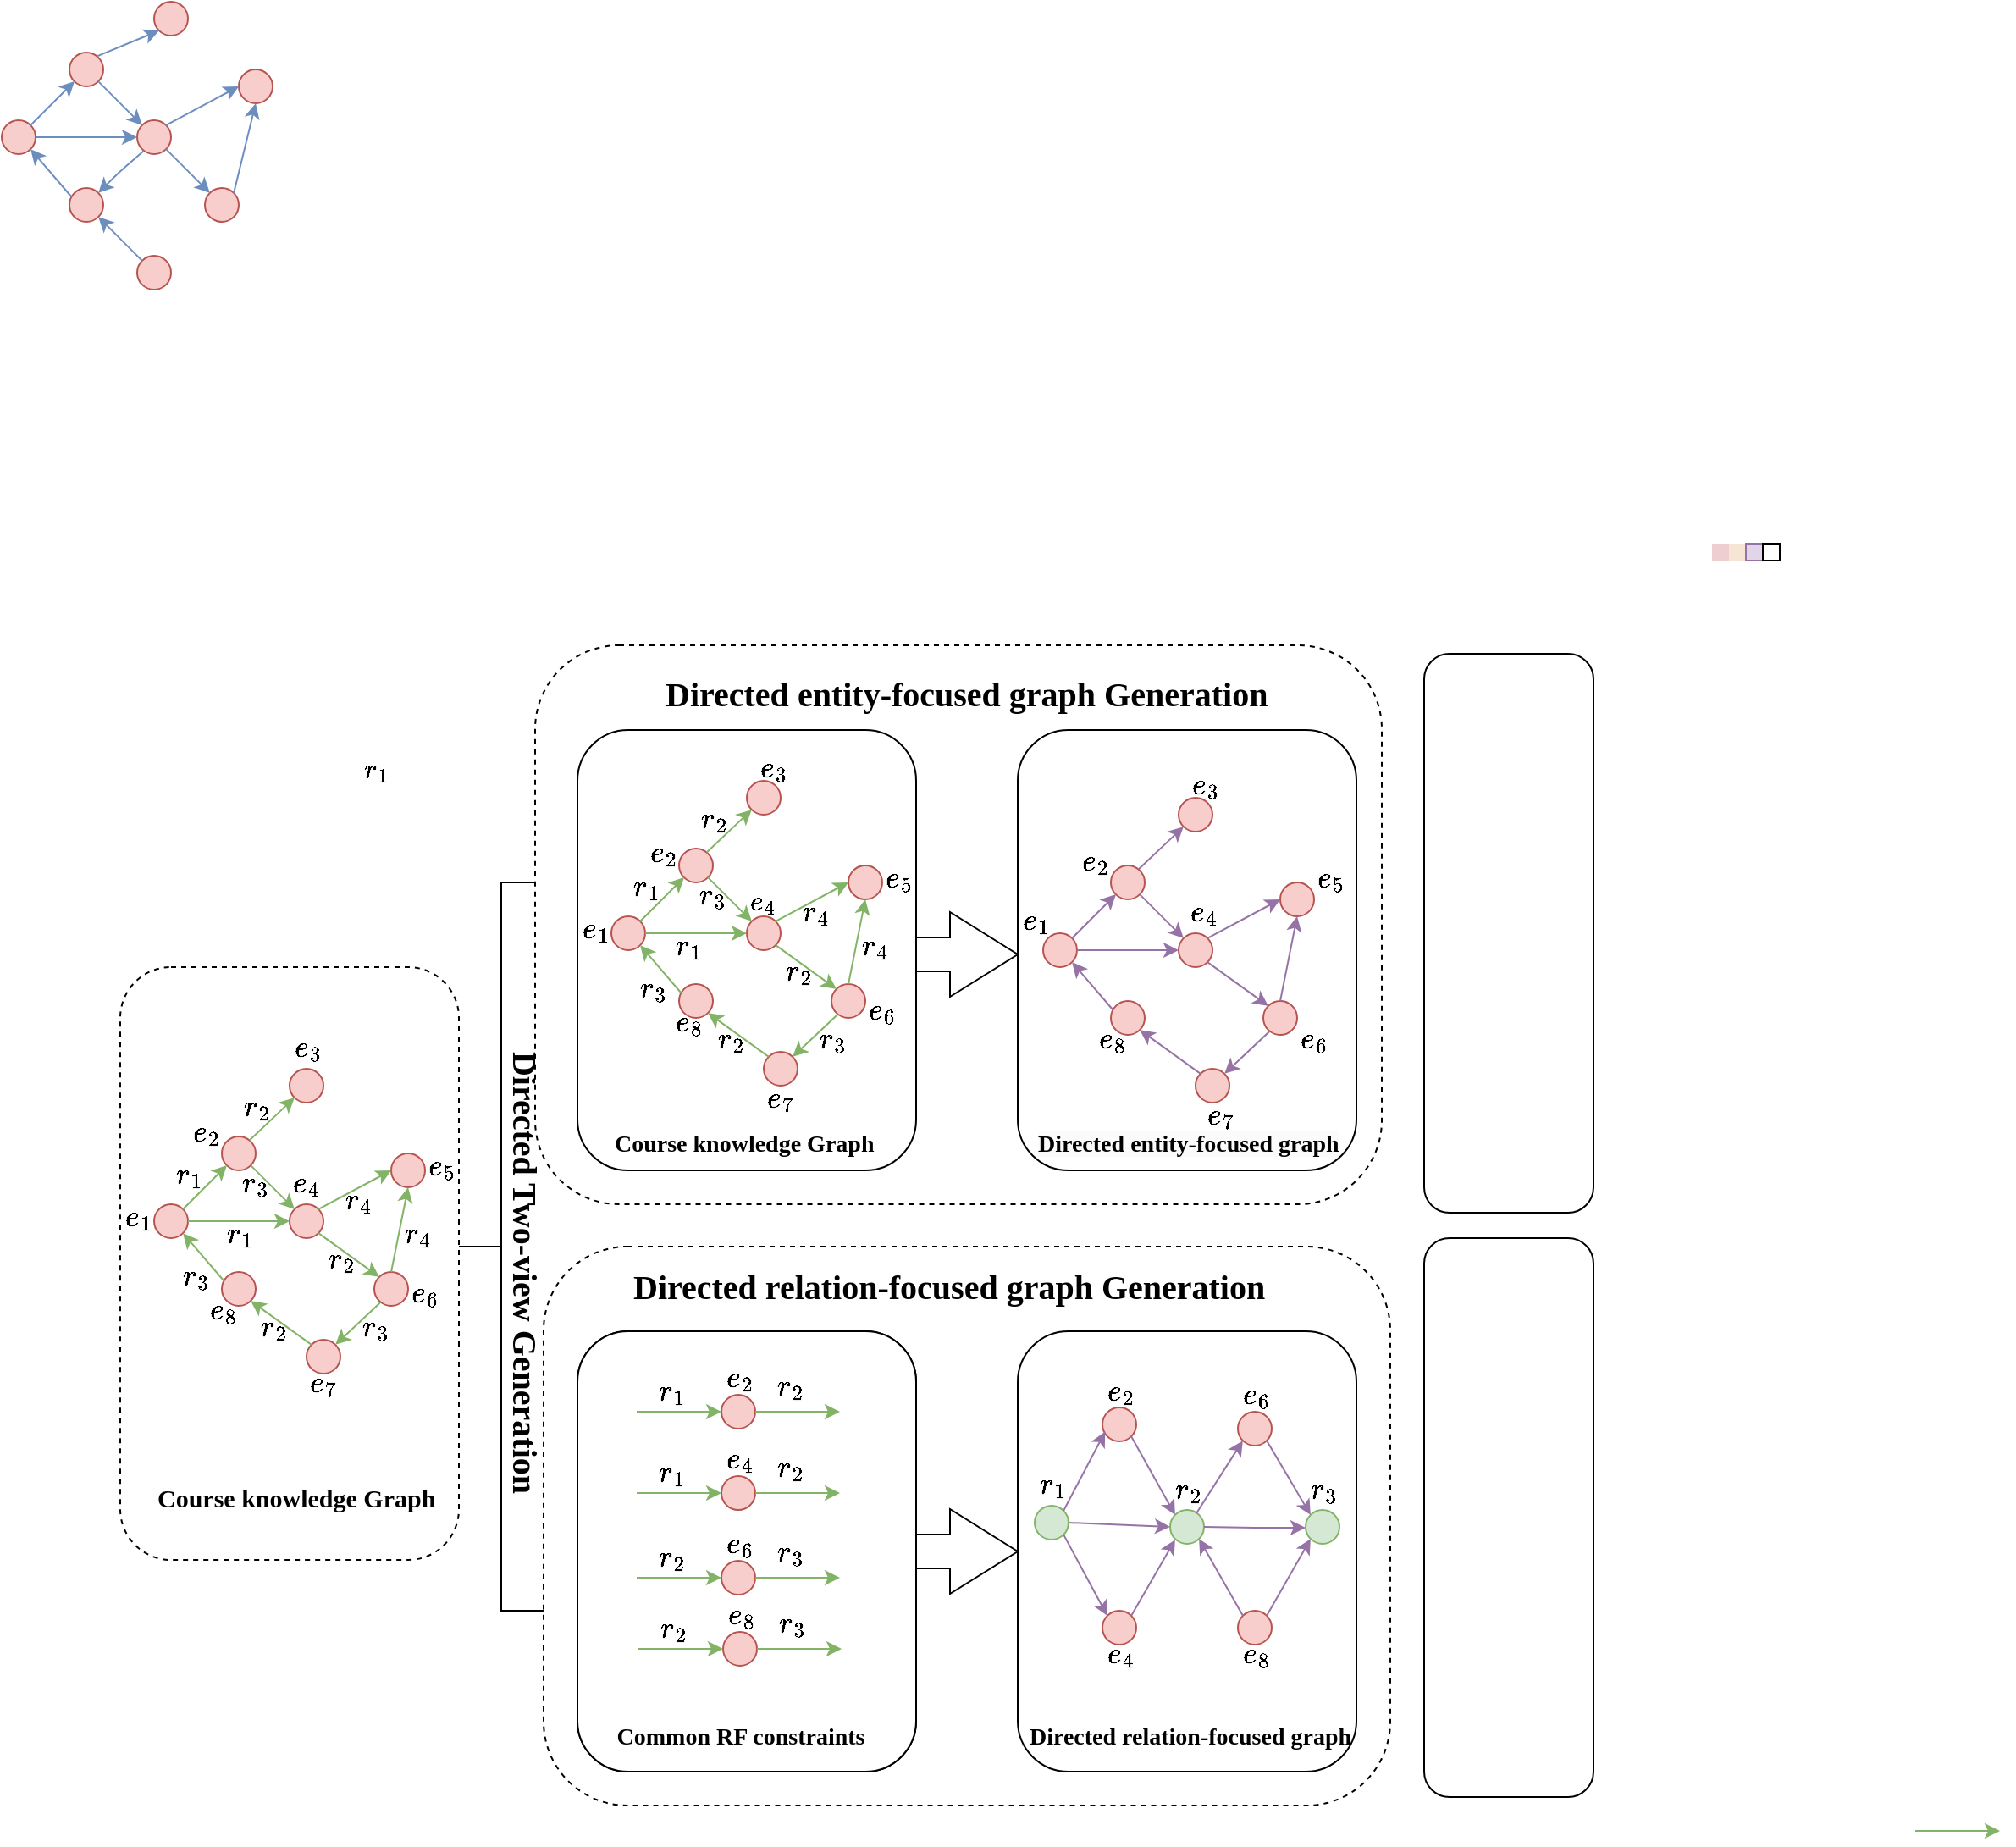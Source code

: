 <mxfile version="22.0.5" type="github">
  <diagram name="第 1 页" id="piLLw-E6jVOdjNVUG-Ox">
    <mxGraphModel dx="5736" dy="3184" grid="1" gridSize="10" guides="1" tooltips="1" connect="1" arrows="1" fold="1" page="1" pageScale="1" pageWidth="2339" pageHeight="3300" math="1" shadow="0">
      <root>
        <object label="" id="0">
          <mxCell />
        </object>
        <mxCell id="1" parent="0" />
        <mxCell id="hpY9JFB0E0xo4DSUjnvh-1" value="" style="ellipse;whiteSpace=wrap;html=1;aspect=fixed;fillColor=#f8cecc;strokeColor=#b85450;rounded=1;shadow=0;" parent="1" vertex="1">
          <mxGeometry x="170" y="240" width="20" height="20" as="geometry" />
        </mxCell>
        <mxCell id="hpY9JFB0E0xo4DSUjnvh-4" value="" style="ellipse;whiteSpace=wrap;html=1;aspect=fixed;fillColor=#f8cecc;strokeColor=#b85450;rounded=1;shadow=0;" parent="1" vertex="1">
          <mxGeometry x="110" y="270" width="20" height="20" as="geometry" />
        </mxCell>
        <mxCell id="hpY9JFB0E0xo4DSUjnvh-5" value="" style="ellipse;whiteSpace=wrap;html=1;aspect=fixed;fillColor=#f8cecc;strokeColor=#b85450;rounded=1;shadow=0;" parent="1" vertex="1">
          <mxGeometry x="70" y="230" width="20" height="20" as="geometry" />
        </mxCell>
        <mxCell id="hpY9JFB0E0xo4DSUjnvh-6" value="" style="ellipse;whiteSpace=wrap;html=1;aspect=fixed;fillColor=#f8cecc;strokeColor=#b85450;rounded=1;shadow=0;" parent="1" vertex="1">
          <mxGeometry x="70" y="310" width="20" height="20" as="geometry" />
        </mxCell>
        <mxCell id="hpY9JFB0E0xo4DSUjnvh-7" value="" style="ellipse;whiteSpace=wrap;html=1;aspect=fixed;fillColor=#f8cecc;strokeColor=#b85450;rounded=1;" parent="1" vertex="1">
          <mxGeometry x="30" y="270" width="20" height="20" as="geometry" />
        </mxCell>
        <mxCell id="hpY9JFB0E0xo4DSUjnvh-8" value="" style="ellipse;whiteSpace=wrap;html=1;aspect=fixed;fillColor=#f8cecc;strokeColor=#b85450;rounded=1;shadow=0;" parent="1" vertex="1">
          <mxGeometry x="150" y="310" width="20" height="20" as="geometry" />
        </mxCell>
        <mxCell id="6U4-HU9MkX2lUiN7e_bz-6" value="" style="endArrow=classic;html=1;rounded=1;fillColor=#dae8fc;strokeColor=#6c8ebf;shadow=0;" parent="1" edge="1">
          <mxGeometry width="50" height="50" relative="1" as="geometry">
            <mxPoint x="47" y="273" as="sourcePoint" />
            <mxPoint x="73" y="247" as="targetPoint" />
          </mxGeometry>
        </mxCell>
        <mxCell id="6U4-HU9MkX2lUiN7e_bz-7" value="" style="endArrow=classic;html=1;rounded=1;exitX=1;exitY=1;exitDx=0;exitDy=0;entryX=0;entryY=0;entryDx=0;entryDy=0;fillColor=#dae8fc;strokeColor=#6c8ebf;shadow=0;" parent="1" source="hpY9JFB0E0xo4DSUjnvh-5" target="hpY9JFB0E0xo4DSUjnvh-4" edge="1">
          <mxGeometry width="50" height="50" relative="1" as="geometry">
            <mxPoint x="90" y="250" as="sourcePoint" />
            <mxPoint x="110" y="270" as="targetPoint" />
          </mxGeometry>
        </mxCell>
        <mxCell id="6U4-HU9MkX2lUiN7e_bz-8" value="" style="endArrow=classic;html=1;rounded=1;exitX=0.062;exitY=0.262;exitDx=0;exitDy=0;exitPerimeter=0;entryX=1;entryY=1;entryDx=0;entryDy=0;fillColor=#dae8fc;strokeColor=#6c8ebf;shadow=0;" parent="1" source="hpY9JFB0E0xo4DSUjnvh-6" target="hpY9JFB0E0xo4DSUjnvh-7" edge="1">
          <mxGeometry width="50" height="50" relative="1" as="geometry">
            <mxPoint x="52.929" y="322.929" as="sourcePoint" />
            <mxPoint x="50" y="290" as="targetPoint" />
          </mxGeometry>
        </mxCell>
        <mxCell id="6U4-HU9MkX2lUiN7e_bz-9" value="" style="endArrow=classic;html=1;rounded=1;entryX=0;entryY=0.5;entryDx=0;entryDy=0;fillColor=#dae8fc;strokeColor=#6c8ebf;shadow=0;" parent="1" target="hpY9JFB0E0xo4DSUjnvh-4" edge="1">
          <mxGeometry width="50" height="50" relative="1" as="geometry">
            <mxPoint x="50" y="280" as="sourcePoint" />
            <mxPoint x="100" y="270" as="targetPoint" />
          </mxGeometry>
        </mxCell>
        <mxCell id="6U4-HU9MkX2lUiN7e_bz-10" value="" style="endArrow=classic;html=1;rounded=1;exitX=0.191;exitY=0.908;exitDx=0;exitDy=0;entryX=1;entryY=0;entryDx=0;entryDy=0;exitPerimeter=0;fillColor=#dae8fc;strokeColor=#6c8ebf;shadow=0;" parent="1" source="hpY9JFB0E0xo4DSUjnvh-4" target="hpY9JFB0E0xo4DSUjnvh-6" edge="1">
          <mxGeometry width="50" height="50" relative="1" as="geometry">
            <mxPoint x="116.469" y="287.071" as="sourcePoint" />
            <mxPoint x="123.54" y="320" as="targetPoint" />
            <Array as="points">
              <mxPoint x="100" y="300" />
            </Array>
          </mxGeometry>
        </mxCell>
        <mxCell id="6U4-HU9MkX2lUiN7e_bz-11" value="" style="endArrow=classic;html=1;rounded=1;entryX=0;entryY=0;entryDx=0;entryDy=0;exitX=1;exitY=1;exitDx=0;exitDy=0;fillColor=#dae8fc;strokeColor=#6c8ebf;shadow=0;" parent="1" source="hpY9JFB0E0xo4DSUjnvh-4" target="hpY9JFB0E0xo4DSUjnvh-8" edge="1">
          <mxGeometry width="50" height="50" relative="1" as="geometry">
            <mxPoint x="130" y="290" as="sourcePoint" />
            <mxPoint x="180" y="240" as="targetPoint" />
          </mxGeometry>
        </mxCell>
        <mxCell id="6U4-HU9MkX2lUiN7e_bz-16" value="" style="endArrow=classic;html=1;rounded=1;entryX=0.5;entryY=1;entryDx=0;entryDy=0;exitX=1;exitY=0;exitDx=0;exitDy=0;fillColor=#dae8fc;strokeColor=#6c8ebf;shadow=0;" parent="1" source="hpY9JFB0E0xo4DSUjnvh-8" target="hpY9JFB0E0xo4DSUjnvh-1" edge="1">
          <mxGeometry width="50" height="50" relative="1" as="geometry">
            <mxPoint x="160" y="310" as="sourcePoint" />
            <mxPoint x="210" y="260" as="targetPoint" />
            <Array as="points" />
          </mxGeometry>
        </mxCell>
        <mxCell id="6U4-HU9MkX2lUiN7e_bz-18" value="" style="ellipse;whiteSpace=wrap;html=1;aspect=fixed;fillColor=#f8cecc;strokeColor=#b85450;rounded=1;shadow=0;" parent="1" vertex="1">
          <mxGeometry x="110" y="350" width="20" height="20" as="geometry" />
        </mxCell>
        <mxCell id="6U4-HU9MkX2lUiN7e_bz-21" value="" style="endArrow=classic;html=1;rounded=1;entryX=1;entryY=1;entryDx=0;entryDy=0;exitX=0;exitY=0;exitDx=0;exitDy=0;fillColor=#dae8fc;strokeColor=#6c8ebf;shadow=0;" parent="1" source="6U4-HU9MkX2lUiN7e_bz-18" target="hpY9JFB0E0xo4DSUjnvh-6" edge="1">
          <mxGeometry width="50" height="50" relative="1" as="geometry">
            <mxPoint x="116.62" y="354.08" as="sourcePoint" />
            <mxPoint x="90" y="330" as="targetPoint" />
          </mxGeometry>
        </mxCell>
        <mxCell id="6U4-HU9MkX2lUiN7e_bz-22" value="" style="ellipse;whiteSpace=wrap;html=1;aspect=fixed;fillColor=#f8cecc;strokeColor=#b85450;rounded=1;shadow=0;" parent="1" vertex="1">
          <mxGeometry x="120" y="200" width="20" height="20" as="geometry" />
        </mxCell>
        <mxCell id="6U4-HU9MkX2lUiN7e_bz-23" value="" style="endArrow=classic;html=1;rounded=1;fillColor=#dae8fc;strokeColor=#6c8ebf;exitX=0.817;exitY=0.111;exitDx=0;exitDy=0;entryX=0;entryY=1;entryDx=0;entryDy=0;exitPerimeter=0;shadow=0;" parent="1" source="hpY9JFB0E0xo4DSUjnvh-5" target="6U4-HU9MkX2lUiN7e_bz-22" edge="1">
          <mxGeometry width="50" height="50" relative="1" as="geometry">
            <mxPoint x="84" y="230" as="sourcePoint" />
            <mxPoint x="110" y="204" as="targetPoint" />
          </mxGeometry>
        </mxCell>
        <mxCell id="6U4-HU9MkX2lUiN7e_bz-77" value="未命名图层" parent="0" />
        <mxCell id="6U4-HU9MkX2lUiN7e_bz-202" value="" style="rounded=1;whiteSpace=wrap;html=1;movable=1;resizable=1;rotatable=1;deletable=1;editable=1;locked=0;connectable=1;dashed=1;" parent="6U4-HU9MkX2lUiN7e_bz-77" vertex="1">
          <mxGeometry x="100" y="770" width="200" height="350" as="geometry" />
        </mxCell>
        <mxCell id="6U4-HU9MkX2lUiN7e_bz-79" value="" style="endArrow=classic;html=1;rounded=1;exitX=1;exitY=0;exitDx=0;exitDy=0;entryX=0;entryY=0.5;entryDx=0;entryDy=0;fillColor=#dae8fc;strokeColor=#6c8ebf;" parent="6U4-HU9MkX2lUiN7e_bz-77" source="hpY9JFB0E0xo4DSUjnvh-4" target="hpY9JFB0E0xo4DSUjnvh-1" edge="1">
          <mxGeometry width="50" height="50" relative="1" as="geometry">
            <mxPoint x="230" y="280" as="sourcePoint" />
            <mxPoint x="280" y="230" as="targetPoint" />
          </mxGeometry>
        </mxCell>
        <mxCell id="6U4-HU9MkX2lUiN7e_bz-118" value="" style="ellipse;whiteSpace=wrap;html=1;aspect=fixed;fillColor=#f8cecc;strokeColor=#b85450;rounded=1;shadow=0;" parent="6U4-HU9MkX2lUiN7e_bz-77" vertex="1">
          <mxGeometry x="260" y="880" width="20" height="20" as="geometry" />
        </mxCell>
        <mxCell id="6U4-HU9MkX2lUiN7e_bz-119" value="" style="ellipse;whiteSpace=wrap;html=1;aspect=fixed;fillColor=#f8cecc;strokeColor=#b85450;rounded=1;shadow=0;" parent="6U4-HU9MkX2lUiN7e_bz-77" vertex="1">
          <mxGeometry x="200" y="910" width="20" height="20" as="geometry" />
        </mxCell>
        <mxCell id="6U4-HU9MkX2lUiN7e_bz-120" value="" style="ellipse;whiteSpace=wrap;html=1;aspect=fixed;fillColor=#f8cecc;strokeColor=#b85450;rounded=1;shadow=0;" parent="6U4-HU9MkX2lUiN7e_bz-77" vertex="1">
          <mxGeometry x="160" y="870" width="20" height="20" as="geometry" />
        </mxCell>
        <mxCell id="6U4-HU9MkX2lUiN7e_bz-121" value="" style="ellipse;whiteSpace=wrap;html=1;aspect=fixed;fillColor=#f8cecc;strokeColor=#b85450;rounded=1;shadow=0;" parent="6U4-HU9MkX2lUiN7e_bz-77" vertex="1">
          <mxGeometry x="160" y="950" width="20" height="20" as="geometry" />
        </mxCell>
        <mxCell id="6U4-HU9MkX2lUiN7e_bz-122" value="" style="ellipse;whiteSpace=wrap;html=1;aspect=fixed;fillColor=#f8cecc;strokeColor=#b85450;rounded=1;" parent="6U4-HU9MkX2lUiN7e_bz-77" vertex="1">
          <mxGeometry x="120" y="910" width="20" height="20" as="geometry" />
        </mxCell>
        <mxCell id="6U4-HU9MkX2lUiN7e_bz-123" value="" style="ellipse;whiteSpace=wrap;html=1;aspect=fixed;fillColor=#f8cecc;strokeColor=#b85450;rounded=1;shadow=0;" parent="6U4-HU9MkX2lUiN7e_bz-77" vertex="1">
          <mxGeometry x="250" y="950" width="20" height="20" as="geometry" />
        </mxCell>
        <mxCell id="6U4-HU9MkX2lUiN7e_bz-124" value="" style="endArrow=classic;html=1;rounded=1;fillColor=#d5e8d4;strokeColor=#82b366;shadow=0;" parent="6U4-HU9MkX2lUiN7e_bz-77" edge="1">
          <mxGeometry width="50" height="50" relative="1" as="geometry">
            <mxPoint x="137" y="913" as="sourcePoint" />
            <mxPoint x="163" y="887" as="targetPoint" />
          </mxGeometry>
        </mxCell>
        <mxCell id="6U4-HU9MkX2lUiN7e_bz-125" value="" style="endArrow=classic;html=1;rounded=1;exitX=1;exitY=1;exitDx=0;exitDy=0;entryX=0;entryY=0;entryDx=0;entryDy=0;fillColor=#d5e8d4;strokeColor=#82b366;shadow=0;" parent="6U4-HU9MkX2lUiN7e_bz-77" source="6U4-HU9MkX2lUiN7e_bz-120" target="6U4-HU9MkX2lUiN7e_bz-119" edge="1">
          <mxGeometry width="50" height="50" relative="1" as="geometry">
            <mxPoint x="180" y="890" as="sourcePoint" />
            <mxPoint x="200" y="910" as="targetPoint" />
          </mxGeometry>
        </mxCell>
        <mxCell id="6U4-HU9MkX2lUiN7e_bz-126" value="" style="endArrow=classic;html=1;rounded=1;exitX=0.062;exitY=0.262;exitDx=0;exitDy=0;exitPerimeter=0;entryX=1;entryY=1;entryDx=0;entryDy=0;fillColor=#d5e8d4;strokeColor=#82b366;shadow=0;" parent="6U4-HU9MkX2lUiN7e_bz-77" source="6U4-HU9MkX2lUiN7e_bz-121" target="6U4-HU9MkX2lUiN7e_bz-122" edge="1">
          <mxGeometry width="50" height="50" relative="1" as="geometry">
            <mxPoint x="142.929" y="962.929" as="sourcePoint" />
            <mxPoint x="140" y="930" as="targetPoint" />
          </mxGeometry>
        </mxCell>
        <mxCell id="6U4-HU9MkX2lUiN7e_bz-127" value="" style="endArrow=classic;html=1;rounded=1;entryX=0;entryY=0.5;entryDx=0;entryDy=0;fillColor=#d5e8d4;strokeColor=#82b366;shadow=0;" parent="6U4-HU9MkX2lUiN7e_bz-77" target="6U4-HU9MkX2lUiN7e_bz-119" edge="1">
          <mxGeometry width="50" height="50" relative="1" as="geometry">
            <mxPoint x="140" y="920" as="sourcePoint" />
            <mxPoint x="190" y="910" as="targetPoint" />
          </mxGeometry>
        </mxCell>
        <mxCell id="6U4-HU9MkX2lUiN7e_bz-129" value="" style="endArrow=classic;html=1;rounded=1;entryX=0;entryY=0;entryDx=0;entryDy=0;exitX=1;exitY=1;exitDx=0;exitDy=0;fillColor=#d5e8d4;strokeColor=#82b366;shadow=0;" parent="6U4-HU9MkX2lUiN7e_bz-77" source="6U4-HU9MkX2lUiN7e_bz-119" target="6U4-HU9MkX2lUiN7e_bz-123" edge="1">
          <mxGeometry width="50" height="50" relative="1" as="geometry">
            <mxPoint x="220" y="930" as="sourcePoint" />
            <mxPoint x="270" y="880" as="targetPoint" />
          </mxGeometry>
        </mxCell>
        <mxCell id="6U4-HU9MkX2lUiN7e_bz-130" value="" style="endArrow=classic;html=1;rounded=1;entryX=0.5;entryY=1;entryDx=0;entryDy=0;exitX=0.5;exitY=0;exitDx=0;exitDy=0;fillColor=#d5e8d4;strokeColor=#82b366;shadow=0;" parent="6U4-HU9MkX2lUiN7e_bz-77" source="6U4-HU9MkX2lUiN7e_bz-123" target="6U4-HU9MkX2lUiN7e_bz-118" edge="1">
          <mxGeometry width="50" height="50" relative="1" as="geometry">
            <mxPoint x="250" y="950" as="sourcePoint" />
            <mxPoint x="300" y="900" as="targetPoint" />
            <Array as="points" />
          </mxGeometry>
        </mxCell>
        <mxCell id="6U4-HU9MkX2lUiN7e_bz-131" value="" style="ellipse;whiteSpace=wrap;html=1;aspect=fixed;fillColor=#f8cecc;strokeColor=#b85450;rounded=1;shadow=0;" parent="6U4-HU9MkX2lUiN7e_bz-77" vertex="1">
          <mxGeometry x="210" y="990" width="20" height="20" as="geometry" />
        </mxCell>
        <mxCell id="6U4-HU9MkX2lUiN7e_bz-132" value="" style="endArrow=classic;html=1;rounded=1;entryX=1;entryY=1;entryDx=0;entryDy=0;exitX=0;exitY=0;exitDx=0;exitDy=0;fillColor=#d5e8d4;strokeColor=#82b366;shadow=0;" parent="6U4-HU9MkX2lUiN7e_bz-77" source="6U4-HU9MkX2lUiN7e_bz-131" target="6U4-HU9MkX2lUiN7e_bz-121" edge="1">
          <mxGeometry width="50" height="50" relative="1" as="geometry">
            <mxPoint x="206.62" y="994.08" as="sourcePoint" />
            <mxPoint x="180" y="970" as="targetPoint" />
          </mxGeometry>
        </mxCell>
        <mxCell id="6U4-HU9MkX2lUiN7e_bz-133" value="" style="ellipse;whiteSpace=wrap;html=1;aspect=fixed;fillColor=#f8cecc;strokeColor=#b85450;rounded=1;shadow=0;" parent="6U4-HU9MkX2lUiN7e_bz-77" vertex="1">
          <mxGeometry x="200" y="830" width="20" height="20" as="geometry" />
        </mxCell>
        <mxCell id="6U4-HU9MkX2lUiN7e_bz-134" value="" style="endArrow=classic;html=1;rounded=1;fillColor=#d5e8d4;strokeColor=#82b366;exitX=0.817;exitY=0.111;exitDx=0;exitDy=0;entryX=0;entryY=1;entryDx=0;entryDy=0;exitPerimeter=0;shadow=0;" parent="6U4-HU9MkX2lUiN7e_bz-77" source="6U4-HU9MkX2lUiN7e_bz-120" target="6U4-HU9MkX2lUiN7e_bz-133" edge="1">
          <mxGeometry width="50" height="50" relative="1" as="geometry">
            <mxPoint x="174" y="870" as="sourcePoint" />
            <mxPoint x="200" y="844" as="targetPoint" />
          </mxGeometry>
        </mxCell>
        <mxCell id="6U4-HU9MkX2lUiN7e_bz-135" value="" style="endArrow=classic;html=1;rounded=1;exitX=1;exitY=0;exitDx=0;exitDy=0;entryX=0;entryY=0.5;entryDx=0;entryDy=0;fillColor=#d5e8d4;strokeColor=#82b366;" parent="6U4-HU9MkX2lUiN7e_bz-77" source="6U4-HU9MkX2lUiN7e_bz-119" target="6U4-HU9MkX2lUiN7e_bz-118" edge="1">
          <mxGeometry width="50" height="50" relative="1" as="geometry">
            <mxPoint x="320" y="920" as="sourcePoint" />
            <mxPoint x="370" y="870" as="targetPoint" />
          </mxGeometry>
        </mxCell>
        <mxCell id="6U4-HU9MkX2lUiN7e_bz-141" value="" style="endArrow=classic;html=1;rounded=0;entryX=1;entryY=0;entryDx=0;entryDy=0;exitX=0.188;exitY=0.895;exitDx=0;exitDy=0;exitPerimeter=0;fillColor=#d5e8d4;strokeColor=#82b366;" parent="6U4-HU9MkX2lUiN7e_bz-77" source="6U4-HU9MkX2lUiN7e_bz-123" target="6U4-HU9MkX2lUiN7e_bz-131" edge="1">
          <mxGeometry width="50" height="50" relative="1" as="geometry">
            <mxPoint x="160" y="1030" as="sourcePoint" />
            <mxPoint x="210" y="980" as="targetPoint" />
          </mxGeometry>
        </mxCell>
        <mxCell id="6U4-HU9MkX2lUiN7e_bz-166" value="&lt;div style=&quot;line-height: 2%;&quot;&gt;&lt;span style=&quot;background-color: initial;&quot;&gt;&lt;font style=&quot;font-size: 15px;&quot;&gt;$$e_{3}$$&lt;/font&gt;&lt;/span&gt;&lt;/div&gt;" style="text;html=1;align=right;verticalAlign=middle;resizable=0;points=[];autosize=1;strokeColor=none;fillColor=none;" parent="6U4-HU9MkX2lUiN7e_bz-77" vertex="1">
          <mxGeometry x="130" y="815" width="90" height="10" as="geometry" />
        </mxCell>
        <mxCell id="6U4-HU9MkX2lUiN7e_bz-169" value="&lt;div style=&quot;line-height: 0%;&quot;&gt;&lt;span style=&quot;background-color: initial;&quot;&gt;&lt;font style=&quot;font-size: 15px;&quot;&gt;$$e_{1}$$&lt;/font&gt;&lt;/span&gt;&lt;/div&gt;" style="text;html=1;align=right;verticalAlign=middle;resizable=0;points=[];autosize=1;strokeColor=none;fillColor=none;" parent="6U4-HU9MkX2lUiN7e_bz-77" vertex="1">
          <mxGeometry x="30" y="915" width="90" height="10" as="geometry" />
        </mxCell>
        <mxCell id="6U4-HU9MkX2lUiN7e_bz-171" value="&lt;div style=&quot;line-height: 0%;&quot;&gt;&lt;span style=&quot;background-color: initial;&quot;&gt;&lt;font style=&quot;font-size: 15px;&quot;&gt;$$e_{2}$$&lt;/font&gt;&lt;/span&gt;&lt;/div&gt;" style="text;html=1;align=right;verticalAlign=middle;resizable=0;points=[];autosize=1;strokeColor=none;fillColor=none;" parent="6U4-HU9MkX2lUiN7e_bz-77" vertex="1">
          <mxGeometry x="70" y="865" width="90" height="10" as="geometry" />
        </mxCell>
        <mxCell id="6U4-HU9MkX2lUiN7e_bz-172" value="&lt;div style=&quot;line-height: 0%;&quot;&gt;&lt;span style=&quot;background-color: initial;&quot;&gt;&lt;font style=&quot;font-size: 15px;&quot;&gt;$$e_{4}$$&lt;/font&gt;&lt;/span&gt;&lt;/div&gt;" style="text;html=1;align=left;verticalAlign=middle;resizable=0;points=[];autosize=1;strokeColor=none;fillColor=none;" parent="6U4-HU9MkX2lUiN7e_bz-77" vertex="1">
          <mxGeometry x="200" y="895" width="90" height="10" as="geometry" />
        </mxCell>
        <mxCell id="6U4-HU9MkX2lUiN7e_bz-174" value="&lt;div style=&quot;line-height: 0%;&quot;&gt;&lt;span style=&quot;background-color: initial;&quot;&gt;&lt;font style=&quot;font-size: 15px;&quot;&gt;$$e_{5}$$&lt;/font&gt;&lt;/span&gt;&lt;/div&gt;" style="text;html=1;align=left;verticalAlign=middle;resizable=0;points=[];autosize=1;strokeColor=none;fillColor=none;" parent="6U4-HU9MkX2lUiN7e_bz-77" vertex="1">
          <mxGeometry x="280" y="885" width="90" height="10" as="geometry" />
        </mxCell>
        <mxCell id="6U4-HU9MkX2lUiN7e_bz-177" value="&lt;div style=&quot;line-height: 0%;&quot;&gt;&lt;span style=&quot;background-color: initial;&quot;&gt;&lt;font style=&quot;font-size: 15px;&quot;&gt;$$e_{6}$$&lt;/font&gt;&lt;/span&gt;&lt;/div&gt;" style="text;html=1;align=left;verticalAlign=middle;resizable=0;points=[];autosize=1;strokeColor=none;fillColor=none;" parent="6U4-HU9MkX2lUiN7e_bz-77" vertex="1">
          <mxGeometry x="270" y="960" width="90" height="10" as="geometry" />
        </mxCell>
        <mxCell id="6U4-HU9MkX2lUiN7e_bz-178" value="&lt;div style=&quot;line-height: 0%;&quot;&gt;&lt;span style=&quot;background-color: initial;&quot;&gt;&lt;font style=&quot;font-size: 15px;&quot;&gt;$$e_{7}$$&lt;/font&gt;&lt;/span&gt;&lt;/div&gt;" style="text;html=1;align=left;verticalAlign=middle;resizable=0;points=[];autosize=1;strokeColor=none;fillColor=none;" parent="6U4-HU9MkX2lUiN7e_bz-77" vertex="1">
          <mxGeometry x="210" y="1012.5" width="90" height="10" as="geometry" />
        </mxCell>
        <mxCell id="6U4-HU9MkX2lUiN7e_bz-179" value="&lt;div style=&quot;line-height: 0%;&quot;&gt;&lt;span style=&quot;background-color: initial;&quot;&gt;&lt;font style=&quot;font-size: 15px;&quot;&gt;$$e_{8}$$&lt;/font&gt;&lt;/span&gt;&lt;/div&gt;" style="text;html=1;align=right;verticalAlign=middle;resizable=0;points=[];autosize=1;strokeColor=none;fillColor=none;" parent="6U4-HU9MkX2lUiN7e_bz-77" vertex="1">
          <mxGeometry x="80" y="970" width="90" height="10" as="geometry" />
        </mxCell>
        <mxCell id="6U4-HU9MkX2lUiN7e_bz-182" value="&lt;div style=&quot;line-height: 0%;&quot;&gt;&lt;span style=&quot;background-color: initial;&quot;&gt;&lt;font style=&quot;font-size: 15px;&quot;&gt;$$r_{2}$$&lt;/font&gt;&lt;/span&gt;&lt;/div&gt;" style="text;html=1;align=right;verticalAlign=middle;resizable=0;points=[];autosize=1;strokeColor=none;fillColor=none;" parent="6U4-HU9MkX2lUiN7e_bz-77" vertex="1">
          <mxGeometry x="100" y="850" width="90" height="10" as="geometry" />
        </mxCell>
        <mxCell id="6U4-HU9MkX2lUiN7e_bz-183" value="&lt;div style=&quot;line-height: 0%;&quot;&gt;&lt;span style=&quot;background-color: initial;&quot;&gt;&lt;font style=&quot;font-size: 15px;&quot;&gt;$$r_{1}$$&lt;/font&gt;&lt;/span&gt;&lt;/div&gt;" style="text;html=1;align=right;verticalAlign=middle;resizable=0;points=[];autosize=1;strokeColor=none;fillColor=none;" parent="6U4-HU9MkX2lUiN7e_bz-77" vertex="1">
          <mxGeometry x="60" y="890" width="90" height="10" as="geometry" />
        </mxCell>
        <mxCell id="6U4-HU9MkX2lUiN7e_bz-184" value="&lt;div style=&quot;line-height: 0%;&quot;&gt;&lt;span style=&quot;background-color: initial;&quot;&gt;&lt;font style=&quot;font-size: 15px;&quot;&gt;$$r_{3}$$&lt;/font&gt;&lt;/span&gt;&lt;/div&gt;" style="text;html=1;align=left;verticalAlign=middle;resizable=0;points=[];autosize=1;strokeColor=none;fillColor=none;" parent="6U4-HU9MkX2lUiN7e_bz-77" vertex="1">
          <mxGeometry x="170" y="895" width="90" height="10" as="geometry" />
        </mxCell>
        <mxCell id="6U4-HU9MkX2lUiN7e_bz-190" value="&lt;div style=&quot;line-height: 0%;&quot;&gt;&lt;span style=&quot;background-color: initial;&quot;&gt;&lt;font style=&quot;font-size: 15px;&quot;&gt;$$r_{1}$$&lt;/font&gt;&lt;/span&gt;&lt;/div&gt;" style="text;html=1;align=right;verticalAlign=middle;resizable=0;points=[];autosize=1;strokeColor=none;fillColor=none;" parent="6U4-HU9MkX2lUiN7e_bz-77" vertex="1">
          <mxGeometry x="90" y="925" width="90" height="10" as="geometry" />
        </mxCell>
        <mxCell id="6U4-HU9MkX2lUiN7e_bz-191" value="&lt;div style=&quot;line-height: 0%;&quot;&gt;&lt;span style=&quot;background-color: initial;&quot;&gt;&lt;font style=&quot;font-size: 15px;&quot;&gt;$$r_{2}$$&lt;/font&gt;&lt;/span&gt;&lt;/div&gt;" style="text;html=1;align=right;verticalAlign=middle;resizable=0;points=[];autosize=1;strokeColor=none;fillColor=none;" parent="6U4-HU9MkX2lUiN7e_bz-77" vertex="1">
          <mxGeometry x="150" y="940" width="90" height="10" as="geometry" />
        </mxCell>
        <mxCell id="6U4-HU9MkX2lUiN7e_bz-192" value="&lt;div style=&quot;line-height: 0%;&quot;&gt;&lt;br&gt;&lt;/div&gt;" style="text;html=1;align=right;verticalAlign=middle;resizable=0;points=[];autosize=1;strokeColor=none;fillColor=none;" parent="6U4-HU9MkX2lUiN7e_bz-77" vertex="1">
          <mxGeometry x="190" y="940" width="20" height="10" as="geometry" />
        </mxCell>
        <mxCell id="6U4-HU9MkX2lUiN7e_bz-193" value="&lt;div style=&quot;line-height: 0%;&quot;&gt;&lt;span style=&quot;background-color: initial;&quot;&gt;&lt;font style=&quot;font-size: 15px;&quot;&gt;$$r_{3}$$&lt;/font&gt;&lt;/span&gt;&lt;/div&gt;" style="text;html=1;align=left;verticalAlign=middle;resizable=0;points=[];autosize=1;strokeColor=none;fillColor=none;" parent="6U4-HU9MkX2lUiN7e_bz-77" vertex="1">
          <mxGeometry x="135" y="950" width="90" height="10" as="geometry" />
        </mxCell>
        <mxCell id="6U4-HU9MkX2lUiN7e_bz-194" value="&lt;div style=&quot;line-height: 0%;&quot;&gt;&lt;span style=&quot;background-color: initial;&quot;&gt;&lt;font style=&quot;font-size: 15px;&quot;&gt;$$r_{3}$$&lt;/font&gt;&lt;/span&gt;&lt;/div&gt;" style="text;html=1;align=right;verticalAlign=middle;resizable=0;points=[];autosize=1;strokeColor=none;fillColor=none;" parent="6U4-HU9MkX2lUiN7e_bz-77" vertex="1">
          <mxGeometry x="170" y="980" width="90" height="10" as="geometry" />
        </mxCell>
        <mxCell id="6U4-HU9MkX2lUiN7e_bz-195" value="&lt;div style=&quot;line-height: 0%;&quot;&gt;&lt;span style=&quot;background-color: initial;&quot;&gt;&lt;font style=&quot;font-size: 15px;&quot;&gt;$$r_{2}$$&lt;/font&gt;&lt;/span&gt;&lt;/div&gt;" style="text;html=1;align=right;verticalAlign=middle;resizable=0;points=[];autosize=1;strokeColor=none;fillColor=none;" parent="6U4-HU9MkX2lUiN7e_bz-77" vertex="1">
          <mxGeometry x="110" y="980" width="90" height="10" as="geometry" />
        </mxCell>
        <mxCell id="6U4-HU9MkX2lUiN7e_bz-196" value="&lt;div style=&quot;line-height: 0%;&quot;&gt;&lt;span style=&quot;background-color: initial;&quot;&gt;&lt;font style=&quot;font-size: 15px;&quot;&gt;$$r_{4}$$&lt;/font&gt;&lt;/span&gt;&lt;/div&gt;" style="text;html=1;align=right;verticalAlign=middle;resizable=0;points=[];autosize=1;strokeColor=none;fillColor=none;" parent="6U4-HU9MkX2lUiN7e_bz-77" vertex="1">
          <mxGeometry x="195" y="925" width="90" height="10" as="geometry" />
        </mxCell>
        <mxCell id="6U4-HU9MkX2lUiN7e_bz-200" value="&lt;div style=&quot;line-height: 0%;&quot;&gt;&lt;span style=&quot;background-color: initial;&quot;&gt;&lt;font style=&quot;font-size: 15px;&quot;&gt;$$r_{4}$$&lt;/font&gt;&lt;/span&gt;&lt;/div&gt;" style="text;html=1;align=right;verticalAlign=middle;resizable=0;points=[];autosize=1;strokeColor=none;fillColor=none;" parent="6U4-HU9MkX2lUiN7e_bz-77" vertex="1">
          <mxGeometry x="160" y="905" width="90" height="10" as="geometry" />
        </mxCell>
        <mxCell id="6U4-HU9MkX2lUiN7e_bz-219" value="" style="strokeWidth=1;html=1;shape=mxgraph.flowchart.annotation_2;align=left;labelPosition=right;pointerEvents=1;" parent="6U4-HU9MkX2lUiN7e_bz-77" vertex="1">
          <mxGeometry x="300" y="720" width="50" height="430" as="geometry" />
        </mxCell>
        <mxCell id="6U4-HU9MkX2lUiN7e_bz-220" value="&lt;font size=&quot;1&quot; face=&quot;Times New Roman&quot;&gt;&lt;b style=&quot;font-size: 20px;&quot;&gt;Directed Two-view Generation&lt;/b&gt;&lt;/font&gt;" style="text;html=1;align=center;verticalAlign=middle;resizable=0;points=[];autosize=1;strokeColor=none;fillColor=none;rotation=90;" parent="6U4-HU9MkX2lUiN7e_bz-77" vertex="1">
          <mxGeometry x="200" y="930" width="280" height="40" as="geometry" />
        </mxCell>
        <mxCell id="6U4-HU9MkX2lUiN7e_bz-254" value="" style="rounded=1;whiteSpace=wrap;html=1;dashed=1;" parent="6U4-HU9MkX2lUiN7e_bz-77" vertex="1">
          <mxGeometry x="345" y="580" width="500" height="330" as="geometry" />
        </mxCell>
        <mxCell id="6U4-HU9MkX2lUiN7e_bz-384" value="" style="rounded=1;whiteSpace=wrap;html=1;" parent="6U4-HU9MkX2lUiN7e_bz-77" vertex="1">
          <mxGeometry x="370" y="630" width="200" height="260" as="geometry" />
        </mxCell>
        <mxCell id="6U4-HU9MkX2lUiN7e_bz-387" value="" style="rounded=1;whiteSpace=wrap;html=1;" parent="6U4-HU9MkX2lUiN7e_bz-77" vertex="1">
          <mxGeometry x="630" y="630" width="200" height="260" as="geometry" />
        </mxCell>
        <mxCell id="6U4-HU9MkX2lUiN7e_bz-388" value="" style="rounded=1;whiteSpace=wrap;html=1;dashed=1;" parent="6U4-HU9MkX2lUiN7e_bz-77" vertex="1">
          <mxGeometry x="350" y="935" width="500" height="330" as="geometry" />
        </mxCell>
        <mxCell id="6U4-HU9MkX2lUiN7e_bz-389" value="" style="rounded=1;whiteSpace=wrap;html=1;" parent="6U4-HU9MkX2lUiN7e_bz-77" vertex="1">
          <mxGeometry x="370" y="985" width="200" height="260" as="geometry" />
        </mxCell>
        <mxCell id="6U4-HU9MkX2lUiN7e_bz-390" value="" style="html=1;shadow=0;dashed=0;align=center;verticalAlign=middle;shape=mxgraph.arrows2.arrow;dy=0.6;dx=40;notch=0;" parent="6U4-HU9MkX2lUiN7e_bz-77" vertex="1">
          <mxGeometry x="570" y="1090" width="60" height="50" as="geometry" />
        </mxCell>
        <mxCell id="6U4-HU9MkX2lUiN7e_bz-391" value="" style="rounded=1;whiteSpace=wrap;html=1;" parent="6U4-HU9MkX2lUiN7e_bz-77" vertex="1">
          <mxGeometry x="370" y="985" width="200" height="260" as="geometry" />
        </mxCell>
        <mxCell id="6U4-HU9MkX2lUiN7e_bz-392" value="" style="rounded=1;whiteSpace=wrap;html=1;" parent="6U4-HU9MkX2lUiN7e_bz-77" vertex="1">
          <mxGeometry x="630" y="985" width="200" height="260" as="geometry" />
        </mxCell>
        <mxCell id="6U4-HU9MkX2lUiN7e_bz-525" value="" style="ellipse;whiteSpace=wrap;html=1;aspect=fixed;fillColor=#f8cecc;strokeColor=#b85450;rounded=1;shadow=0;" parent="6U4-HU9MkX2lUiN7e_bz-77" vertex="1">
          <mxGeometry x="530" y="710" width="20" height="20" as="geometry" />
        </mxCell>
        <mxCell id="6U4-HU9MkX2lUiN7e_bz-526" value="" style="ellipse;whiteSpace=wrap;html=1;aspect=fixed;fillColor=#f8cecc;strokeColor=#b85450;rounded=1;shadow=0;" parent="6U4-HU9MkX2lUiN7e_bz-77" vertex="1">
          <mxGeometry x="470" y="740" width="20" height="20" as="geometry" />
        </mxCell>
        <mxCell id="6U4-HU9MkX2lUiN7e_bz-527" value="" style="ellipse;whiteSpace=wrap;html=1;aspect=fixed;fillColor=#f8cecc;strokeColor=#b85450;rounded=1;shadow=0;" parent="6U4-HU9MkX2lUiN7e_bz-77" vertex="1">
          <mxGeometry x="430" y="700" width="20" height="20" as="geometry" />
        </mxCell>
        <mxCell id="6U4-HU9MkX2lUiN7e_bz-528" value="" style="ellipse;whiteSpace=wrap;html=1;aspect=fixed;fillColor=#f8cecc;strokeColor=#b85450;rounded=1;shadow=0;" parent="6U4-HU9MkX2lUiN7e_bz-77" vertex="1">
          <mxGeometry x="430" y="780" width="20" height="20" as="geometry" />
        </mxCell>
        <mxCell id="6U4-HU9MkX2lUiN7e_bz-529" value="" style="ellipse;whiteSpace=wrap;html=1;aspect=fixed;fillColor=#f8cecc;strokeColor=#b85450;rounded=1;" parent="6U4-HU9MkX2lUiN7e_bz-77" vertex="1">
          <mxGeometry x="390" y="740" width="20" height="20" as="geometry" />
        </mxCell>
        <mxCell id="6U4-HU9MkX2lUiN7e_bz-530" value="" style="ellipse;whiteSpace=wrap;html=1;aspect=fixed;fillColor=#f8cecc;strokeColor=#b85450;rounded=1;shadow=0;" parent="6U4-HU9MkX2lUiN7e_bz-77" vertex="1">
          <mxGeometry x="520" y="780" width="20" height="20" as="geometry" />
        </mxCell>
        <mxCell id="6U4-HU9MkX2lUiN7e_bz-531" value="" style="endArrow=classic;html=1;rounded=1;fillColor=#d5e8d4;strokeColor=#82b366;shadow=0;" parent="6U4-HU9MkX2lUiN7e_bz-77" edge="1">
          <mxGeometry width="50" height="50" relative="1" as="geometry">
            <mxPoint x="407" y="743" as="sourcePoint" />
            <mxPoint x="433" y="717" as="targetPoint" />
          </mxGeometry>
        </mxCell>
        <mxCell id="6U4-HU9MkX2lUiN7e_bz-532" value="" style="endArrow=classic;html=1;rounded=1;exitX=1;exitY=1;exitDx=0;exitDy=0;entryX=0;entryY=0;entryDx=0;entryDy=0;fillColor=#d5e8d4;strokeColor=#82b366;shadow=0;" parent="6U4-HU9MkX2lUiN7e_bz-77" source="6U4-HU9MkX2lUiN7e_bz-527" target="6U4-HU9MkX2lUiN7e_bz-526" edge="1">
          <mxGeometry width="50" height="50" relative="1" as="geometry">
            <mxPoint x="450" y="720" as="sourcePoint" />
            <mxPoint x="470" y="740" as="targetPoint" />
          </mxGeometry>
        </mxCell>
        <mxCell id="6U4-HU9MkX2lUiN7e_bz-533" value="" style="endArrow=classic;html=1;rounded=1;exitX=0.062;exitY=0.262;exitDx=0;exitDy=0;exitPerimeter=0;entryX=1;entryY=1;entryDx=0;entryDy=0;fillColor=#d5e8d4;strokeColor=#82b366;shadow=0;" parent="6U4-HU9MkX2lUiN7e_bz-77" source="6U4-HU9MkX2lUiN7e_bz-528" target="6U4-HU9MkX2lUiN7e_bz-529" edge="1">
          <mxGeometry width="50" height="50" relative="1" as="geometry">
            <mxPoint x="412.929" y="792.929" as="sourcePoint" />
            <mxPoint x="410" y="760" as="targetPoint" />
          </mxGeometry>
        </mxCell>
        <mxCell id="6U4-HU9MkX2lUiN7e_bz-534" value="" style="endArrow=classic;html=1;rounded=1;entryX=0;entryY=0.5;entryDx=0;entryDy=0;fillColor=#d5e8d4;strokeColor=#82b366;shadow=0;" parent="6U4-HU9MkX2lUiN7e_bz-77" target="6U4-HU9MkX2lUiN7e_bz-526" edge="1">
          <mxGeometry width="50" height="50" relative="1" as="geometry">
            <mxPoint x="410" y="750" as="sourcePoint" />
            <mxPoint x="460" y="740" as="targetPoint" />
          </mxGeometry>
        </mxCell>
        <mxCell id="6U4-HU9MkX2lUiN7e_bz-535" value="" style="endArrow=classic;html=1;rounded=1;entryX=0;entryY=0;entryDx=0;entryDy=0;exitX=1;exitY=1;exitDx=0;exitDy=0;fillColor=#d5e8d4;strokeColor=#82b366;shadow=0;" parent="6U4-HU9MkX2lUiN7e_bz-77" source="6U4-HU9MkX2lUiN7e_bz-526" target="6U4-HU9MkX2lUiN7e_bz-530" edge="1">
          <mxGeometry width="50" height="50" relative="1" as="geometry">
            <mxPoint x="490" y="760" as="sourcePoint" />
            <mxPoint x="540" y="710" as="targetPoint" />
          </mxGeometry>
        </mxCell>
        <mxCell id="6U4-HU9MkX2lUiN7e_bz-536" value="" style="endArrow=classic;html=1;rounded=1;entryX=0.5;entryY=1;entryDx=0;entryDy=0;exitX=0.5;exitY=0;exitDx=0;exitDy=0;fillColor=#d5e8d4;strokeColor=#82b366;shadow=0;" parent="6U4-HU9MkX2lUiN7e_bz-77" source="6U4-HU9MkX2lUiN7e_bz-530" target="6U4-HU9MkX2lUiN7e_bz-525" edge="1">
          <mxGeometry width="50" height="50" relative="1" as="geometry">
            <mxPoint x="520" y="780" as="sourcePoint" />
            <mxPoint x="570" y="730" as="targetPoint" />
            <Array as="points" />
          </mxGeometry>
        </mxCell>
        <mxCell id="6U4-HU9MkX2lUiN7e_bz-537" value="" style="ellipse;whiteSpace=wrap;html=1;aspect=fixed;fillColor=#f8cecc;strokeColor=#b85450;rounded=1;shadow=0;" parent="6U4-HU9MkX2lUiN7e_bz-77" vertex="1">
          <mxGeometry x="480" y="820" width="20" height="20" as="geometry" />
        </mxCell>
        <mxCell id="6U4-HU9MkX2lUiN7e_bz-538" value="" style="endArrow=classic;html=1;rounded=1;entryX=1;entryY=1;entryDx=0;entryDy=0;exitX=0;exitY=0;exitDx=0;exitDy=0;fillColor=#d5e8d4;strokeColor=#82b366;shadow=0;" parent="6U4-HU9MkX2lUiN7e_bz-77" source="6U4-HU9MkX2lUiN7e_bz-537" target="6U4-HU9MkX2lUiN7e_bz-528" edge="1">
          <mxGeometry width="50" height="50" relative="1" as="geometry">
            <mxPoint x="476.62" y="824.08" as="sourcePoint" />
            <mxPoint x="450" y="800" as="targetPoint" />
          </mxGeometry>
        </mxCell>
        <mxCell id="6U4-HU9MkX2lUiN7e_bz-539" value="" style="ellipse;whiteSpace=wrap;html=1;aspect=fixed;fillColor=#f8cecc;strokeColor=#b85450;rounded=1;shadow=0;" parent="6U4-HU9MkX2lUiN7e_bz-77" vertex="1">
          <mxGeometry x="470" y="660" width="20" height="20" as="geometry" />
        </mxCell>
        <mxCell id="6U4-HU9MkX2lUiN7e_bz-540" value="" style="endArrow=classic;html=1;rounded=1;fillColor=#d5e8d4;strokeColor=#82b366;exitX=0.817;exitY=0.111;exitDx=0;exitDy=0;entryX=0;entryY=1;entryDx=0;entryDy=0;exitPerimeter=0;shadow=0;" parent="6U4-HU9MkX2lUiN7e_bz-77" source="6U4-HU9MkX2lUiN7e_bz-527" target="6U4-HU9MkX2lUiN7e_bz-539" edge="1">
          <mxGeometry width="50" height="50" relative="1" as="geometry">
            <mxPoint x="444" y="700" as="sourcePoint" />
            <mxPoint x="470" y="674" as="targetPoint" />
          </mxGeometry>
        </mxCell>
        <mxCell id="6U4-HU9MkX2lUiN7e_bz-541" value="" style="endArrow=classic;html=1;rounded=1;exitX=1;exitY=0;exitDx=0;exitDy=0;entryX=0;entryY=0.5;entryDx=0;entryDy=0;fillColor=#d5e8d4;strokeColor=#82b366;" parent="6U4-HU9MkX2lUiN7e_bz-77" source="6U4-HU9MkX2lUiN7e_bz-526" target="6U4-HU9MkX2lUiN7e_bz-525" edge="1">
          <mxGeometry width="50" height="50" relative="1" as="geometry">
            <mxPoint x="590" y="750" as="sourcePoint" />
            <mxPoint x="640" y="700" as="targetPoint" />
          </mxGeometry>
        </mxCell>
        <mxCell id="6U4-HU9MkX2lUiN7e_bz-542" value="" style="endArrow=classic;html=1;rounded=0;entryX=1;entryY=0;entryDx=0;entryDy=0;exitX=0.188;exitY=0.895;exitDx=0;exitDy=0;exitPerimeter=0;fillColor=#d5e8d4;strokeColor=#82b366;" parent="6U4-HU9MkX2lUiN7e_bz-77" source="6U4-HU9MkX2lUiN7e_bz-530" target="6U4-HU9MkX2lUiN7e_bz-537" edge="1">
          <mxGeometry width="50" height="50" relative="1" as="geometry">
            <mxPoint x="430" y="860" as="sourcePoint" />
            <mxPoint x="480" y="810" as="targetPoint" />
          </mxGeometry>
        </mxCell>
        <mxCell id="6U4-HU9MkX2lUiN7e_bz-543" value="&lt;div style=&quot;line-height: 2%;&quot;&gt;&lt;span style=&quot;background-color: initial;&quot;&gt;&lt;font style=&quot;font-size: 15px;&quot;&gt;$$e_{3}$$&lt;/font&gt;&lt;/span&gt;&lt;/div&gt;" style="text;html=1;align=right;verticalAlign=middle;resizable=0;points=[];autosize=1;strokeColor=none;fillColor=none;" parent="6U4-HU9MkX2lUiN7e_bz-77" vertex="1">
          <mxGeometry x="405" y="650" width="90" height="10" as="geometry" />
        </mxCell>
        <mxCell id="6U4-HU9MkX2lUiN7e_bz-544" value="&lt;div style=&quot;line-height: 0%;&quot;&gt;&lt;span style=&quot;background-color: initial;&quot;&gt;&lt;font style=&quot;font-size: 15px;&quot;&gt;$$e_{2}$$&lt;/font&gt;&lt;/span&gt;&lt;/div&gt;" style="text;html=1;align=right;verticalAlign=middle;resizable=0;points=[];autosize=1;strokeColor=none;fillColor=none;" parent="6U4-HU9MkX2lUiN7e_bz-77" vertex="1">
          <mxGeometry x="340" y="700" width="90" height="10" as="geometry" />
        </mxCell>
        <mxCell id="6U4-HU9MkX2lUiN7e_bz-545" value="&lt;div style=&quot;line-height: 0%;&quot;&gt;&lt;span style=&quot;background-color: initial;&quot;&gt;&lt;font style=&quot;font-size: 14px;&quot;&gt;$$e_{4}$$&lt;/font&gt;&lt;/span&gt;&lt;/div&gt;" style="text;html=1;align=left;verticalAlign=middle;resizable=0;points=[];autosize=1;strokeColor=none;fillColor=none;" parent="6U4-HU9MkX2lUiN7e_bz-77" vertex="1">
          <mxGeometry x="470" y="727.5" width="90" height="10" as="geometry" />
        </mxCell>
        <mxCell id="6U4-HU9MkX2lUiN7e_bz-546" value="&lt;div style=&quot;line-height: 0%;&quot;&gt;&lt;span style=&quot;background-color: initial;&quot;&gt;&lt;font style=&quot;font-size: 15px;&quot;&gt;$$e_{8}$$&lt;/font&gt;&lt;/span&gt;&lt;/div&gt;" style="text;html=1;align=right;verticalAlign=middle;resizable=0;points=[];autosize=1;strokeColor=none;fillColor=none;" parent="6U4-HU9MkX2lUiN7e_bz-77" vertex="1">
          <mxGeometry x="355" y="800" width="90" height="10" as="geometry" />
        </mxCell>
        <mxCell id="6U4-HU9MkX2lUiN7e_bz-547" value="&lt;div style=&quot;line-height: 0%;&quot;&gt;&lt;span style=&quot;background-color: initial;&quot;&gt;&lt;font style=&quot;font-size: 15px;&quot;&gt;$$r_{2}$$&lt;/font&gt;&lt;/span&gt;&lt;/div&gt;" style="text;html=1;align=right;verticalAlign=middle;resizable=0;points=[];autosize=1;strokeColor=none;fillColor=none;" parent="6U4-HU9MkX2lUiN7e_bz-77" vertex="1">
          <mxGeometry x="370" y="680" width="90" height="10" as="geometry" />
        </mxCell>
        <mxCell id="6U4-HU9MkX2lUiN7e_bz-548" value="&lt;div style=&quot;line-height: 0%;&quot;&gt;&lt;span style=&quot;background-color: initial;&quot;&gt;&lt;font style=&quot;font-size: 15px;&quot;&gt;$$r_{1}$$&lt;/font&gt;&lt;/span&gt;&lt;/div&gt;" style="text;html=1;align=right;verticalAlign=middle;resizable=0;points=[];autosize=1;strokeColor=none;fillColor=none;" parent="6U4-HU9MkX2lUiN7e_bz-77" vertex="1">
          <mxGeometry x="330" y="720" width="90" height="10" as="geometry" />
        </mxCell>
        <mxCell id="6U4-HU9MkX2lUiN7e_bz-549" value="&lt;div style=&quot;line-height: 0%;&quot;&gt;&lt;span style=&quot;background-color: initial;&quot;&gt;&lt;font style=&quot;font-size: 15px;&quot;&gt;$$r_{3}$$&lt;/font&gt;&lt;/span&gt;&lt;/div&gt;" style="text;html=1;align=left;verticalAlign=middle;resizable=0;points=[];autosize=1;strokeColor=none;fillColor=none;" parent="6U4-HU9MkX2lUiN7e_bz-77" vertex="1">
          <mxGeometry x="440" y="725" width="90" height="10" as="geometry" />
        </mxCell>
        <mxCell id="6U4-HU9MkX2lUiN7e_bz-550" value="&lt;div style=&quot;line-height: 0%;&quot;&gt;&lt;span style=&quot;background-color: initial;&quot;&gt;&lt;font style=&quot;font-size: 15px;&quot;&gt;$$r_{1}$$&lt;/font&gt;&lt;/span&gt;&lt;/div&gt;" style="text;html=1;align=right;verticalAlign=middle;resizable=0;points=[];autosize=1;strokeColor=none;fillColor=none;" parent="6U4-HU9MkX2lUiN7e_bz-77" vertex="1">
          <mxGeometry x="355" y="755" width="90" height="10" as="geometry" />
        </mxCell>
        <mxCell id="6U4-HU9MkX2lUiN7e_bz-551" value="&lt;div style=&quot;line-height: 0%;&quot;&gt;&lt;span style=&quot;background-color: initial;&quot;&gt;&lt;font style=&quot;font-size: 15px;&quot;&gt;$$r_{2}$$&lt;/font&gt;&lt;/span&gt;&lt;/div&gt;" style="text;html=1;align=right;verticalAlign=middle;resizable=0;points=[];autosize=1;strokeColor=none;fillColor=none;" parent="6U4-HU9MkX2lUiN7e_bz-77" vertex="1">
          <mxGeometry x="420" y="770" width="90" height="10" as="geometry" />
        </mxCell>
        <mxCell id="6U4-HU9MkX2lUiN7e_bz-552" value="&lt;div style=&quot;line-height: 0%;&quot;&gt;&lt;br&gt;&lt;/div&gt;" style="text;html=1;align=right;verticalAlign=middle;resizable=0;points=[];autosize=1;strokeColor=none;fillColor=none;" parent="6U4-HU9MkX2lUiN7e_bz-77" vertex="1">
          <mxGeometry x="460" y="770" width="20" height="10" as="geometry" />
        </mxCell>
        <mxCell id="6U4-HU9MkX2lUiN7e_bz-553" value="&lt;div style=&quot;line-height: 0%;&quot;&gt;&lt;span style=&quot;background-color: initial;&quot;&gt;&lt;font style=&quot;font-size: 15px;&quot;&gt;$$r_{3}$$&lt;/font&gt;&lt;/span&gt;&lt;/div&gt;" style="text;html=1;align=left;verticalAlign=middle;resizable=0;points=[];autosize=1;strokeColor=none;fillColor=none;" parent="6U4-HU9MkX2lUiN7e_bz-77" vertex="1">
          <mxGeometry x="405" y="780" width="90" height="10" as="geometry" />
        </mxCell>
        <mxCell id="6U4-HU9MkX2lUiN7e_bz-554" value="&lt;div style=&quot;line-height: 0%;&quot;&gt;&lt;span style=&quot;background-color: initial;&quot;&gt;&lt;font style=&quot;font-size: 15px;&quot;&gt;$$r_{3}$$&lt;/font&gt;&lt;/span&gt;&lt;/div&gt;" style="text;html=1;align=right;verticalAlign=middle;resizable=0;points=[];autosize=1;strokeColor=none;fillColor=none;" parent="6U4-HU9MkX2lUiN7e_bz-77" vertex="1">
          <mxGeometry x="440" y="810" width="90" height="10" as="geometry" />
        </mxCell>
        <mxCell id="6U4-HU9MkX2lUiN7e_bz-555" value="&lt;div style=&quot;line-height: 0%;&quot;&gt;&lt;span style=&quot;background-color: initial;&quot;&gt;&lt;font style=&quot;font-size: 15px;&quot;&gt;$$r_{2}$$&lt;/font&gt;&lt;/span&gt;&lt;/div&gt;" style="text;html=1;align=right;verticalAlign=middle;resizable=0;points=[];autosize=1;strokeColor=none;fillColor=none;" parent="6U4-HU9MkX2lUiN7e_bz-77" vertex="1">
          <mxGeometry x="380" y="810" width="90" height="10" as="geometry" />
        </mxCell>
        <mxCell id="6U4-HU9MkX2lUiN7e_bz-556" value="&lt;div style=&quot;line-height: 0%;&quot;&gt;&lt;span style=&quot;background-color: initial;&quot;&gt;&lt;font style=&quot;font-size: 15px;&quot;&gt;$$r_{4}$$&lt;/font&gt;&lt;/span&gt;&lt;/div&gt;" style="text;html=1;align=right;verticalAlign=middle;resizable=0;points=[];autosize=1;strokeColor=none;fillColor=none;" parent="6U4-HU9MkX2lUiN7e_bz-77" vertex="1">
          <mxGeometry x="465" y="755" width="90" height="10" as="geometry" />
        </mxCell>
        <mxCell id="6U4-HU9MkX2lUiN7e_bz-557" value="&lt;div style=&quot;line-height: 0%;&quot;&gt;&lt;span style=&quot;background-color: initial;&quot;&gt;&lt;font style=&quot;font-size: 15px;&quot;&gt;$$r_{4}$$&lt;/font&gt;&lt;/span&gt;&lt;/div&gt;" style="text;html=1;align=right;verticalAlign=middle;resizable=0;points=[];autosize=1;strokeColor=none;fillColor=none;" parent="6U4-HU9MkX2lUiN7e_bz-77" vertex="1">
          <mxGeometry x="430" y="735" width="90" height="10" as="geometry" />
        </mxCell>
        <mxCell id="6U4-HU9MkX2lUiN7e_bz-559" value="&lt;font face=&quot;Times New Roman&quot; style=&quot;font-size: 20px;&quot;&gt;&lt;b&gt;&lt;font style=&quot;font-size: 20px;&quot;&gt;Directed&amp;nbsp;&lt;/font&gt;entity-focused graph&amp;nbsp;&lt;/b&gt;&lt;/font&gt;&lt;b style=&quot;border-color: var(--border-color); font-family: &amp;quot;Times New Roman&amp;quot;; text-align: center; font-size: 20px;&quot;&gt;Generation&lt;/b&gt;" style="text;whiteSpace=wrap;html=1;" parent="6U4-HU9MkX2lUiN7e_bz-77" vertex="1">
          <mxGeometry x="420" y="590" width="400" height="40" as="geometry" />
        </mxCell>
        <mxCell id="6U4-HU9MkX2lUiN7e_bz-560" value="&lt;font style=&quot;font-size: 20px;&quot; face=&quot;Times New Roman&quot;&gt;&lt;b&gt;Directed relation-focused graph&amp;nbsp;&lt;/b&gt;&lt;/font&gt;&lt;b style=&quot;border-color: var(--border-color); font-family: &amp;quot;Times New Roman&amp;quot;; text-align: center; font-size: 20px;&quot;&gt;Generation&lt;/b&gt;" style="text;whiteSpace=wrap;html=1;" parent="6U4-HU9MkX2lUiN7e_bz-77" vertex="1">
          <mxGeometry x="401" y="940" width="404" height="40" as="geometry" />
        </mxCell>
        <mxCell id="6U4-HU9MkX2lUiN7e_bz-625" value="" style="ellipse;whiteSpace=wrap;html=1;aspect=fixed;fillColor=#f8cecc;strokeColor=#b85450;rounded=1;shadow=0;" parent="6U4-HU9MkX2lUiN7e_bz-77" vertex="1">
          <mxGeometry x="455" y="1022.5" width="20" height="20" as="geometry" />
        </mxCell>
        <mxCell id="6U4-HU9MkX2lUiN7e_bz-626" value="" style="endArrow=classic;html=1;rounded=0;entryX=0;entryY=0.5;entryDx=0;entryDy=0;fillColor=#d5e8d4;strokeColor=#82b366;" parent="6U4-HU9MkX2lUiN7e_bz-77" target="6U4-HU9MkX2lUiN7e_bz-625" edge="1">
          <mxGeometry width="50" height="50" relative="1" as="geometry">
            <mxPoint x="405" y="1032.5" as="sourcePoint" />
            <mxPoint x="235" y="1022.5" as="targetPoint" />
          </mxGeometry>
        </mxCell>
        <mxCell id="6U4-HU9MkX2lUiN7e_bz-627" value="" style="endArrow=classic;html=1;rounded=0;exitX=1;exitY=0.5;exitDx=0;exitDy=0;fillColor=#d5e8d4;strokeColor=#82b366;" parent="6U4-HU9MkX2lUiN7e_bz-77" source="6U4-HU9MkX2lUiN7e_bz-625" edge="1">
          <mxGeometry width="50" height="50" relative="1" as="geometry">
            <mxPoint x="495" y="1062.5" as="sourcePoint" />
            <mxPoint x="525" y="1032.5" as="targetPoint" />
          </mxGeometry>
        </mxCell>
        <mxCell id="6U4-HU9MkX2lUiN7e_bz-628" value="&lt;div style=&quot;line-height: 0%;&quot;&gt;&lt;span style=&quot;background-color: initial;&quot;&gt;&lt;font style=&quot;font-size: 15px;&quot;&gt;$$e_{2}$$&lt;/font&gt;&lt;/span&gt;&lt;/div&gt;" style="text;html=1;align=right;verticalAlign=middle;resizable=0;points=[];autosize=1;strokeColor=none;fillColor=none;" parent="6U4-HU9MkX2lUiN7e_bz-77" vertex="1">
          <mxGeometry x="385" y="1010" width="90" height="10" as="geometry" />
        </mxCell>
        <mxCell id="6U4-HU9MkX2lUiN7e_bz-629" value="&lt;div style=&quot;line-height: 10%;&quot;&gt;&lt;span style=&quot;background-color: initial;&quot;&gt;&lt;font style=&quot;font-size: 15px;&quot;&gt;$$r_{1}$$&lt;/font&gt;&lt;/span&gt;&lt;/div&gt;" style="text;html=1;align=right;verticalAlign=middle;resizable=0;points=[];autosize=1;strokeColor=none;fillColor=none;" parent="6U4-HU9MkX2lUiN7e_bz-77" vertex="1">
          <mxGeometry x="345" y="1012.5" width="90" height="20" as="geometry" />
        </mxCell>
        <mxCell id="6U4-HU9MkX2lUiN7e_bz-630" value="&lt;div style=&quot;line-height: 0%;&quot;&gt;&lt;span style=&quot;background-color: initial;&quot;&gt;&lt;font style=&quot;font-size: 15px;&quot;&gt;$$r_{2}$$&lt;/font&gt;&lt;/span&gt;&lt;/div&gt;" style="text;html=1;align=right;verticalAlign=middle;resizable=0;points=[];autosize=1;strokeColor=none;fillColor=none;" parent="6U4-HU9MkX2lUiN7e_bz-77" vertex="1">
          <mxGeometry x="415" y="1015" width="90" height="10" as="geometry" />
        </mxCell>
        <mxCell id="6U4-HU9MkX2lUiN7e_bz-655" value="" style="ellipse;whiteSpace=wrap;html=1;aspect=fixed;fillColor=#f8cecc;strokeColor=#b85450;rounded=1;shadow=0;" parent="6U4-HU9MkX2lUiN7e_bz-77" vertex="1">
          <mxGeometry x="455" y="1070.5" width="20" height="20" as="geometry" />
        </mxCell>
        <mxCell id="6U4-HU9MkX2lUiN7e_bz-656" value="" style="endArrow=classic;html=1;rounded=0;entryX=0;entryY=0.5;entryDx=0;entryDy=0;fillColor=#d5e8d4;strokeColor=#82b366;" parent="6U4-HU9MkX2lUiN7e_bz-77" target="6U4-HU9MkX2lUiN7e_bz-655" edge="1">
          <mxGeometry width="50" height="50" relative="1" as="geometry">
            <mxPoint x="405" y="1080.5" as="sourcePoint" />
            <mxPoint x="235" y="1070.5" as="targetPoint" />
          </mxGeometry>
        </mxCell>
        <mxCell id="6U4-HU9MkX2lUiN7e_bz-657" value="" style="endArrow=classic;html=1;rounded=0;exitX=1;exitY=0.5;exitDx=0;exitDy=0;fillColor=#d5e8d4;strokeColor=#82b366;" parent="6U4-HU9MkX2lUiN7e_bz-77" source="6U4-HU9MkX2lUiN7e_bz-655" edge="1">
          <mxGeometry width="50" height="50" relative="1" as="geometry">
            <mxPoint x="495" y="1110.5" as="sourcePoint" />
            <mxPoint x="525" y="1080.5" as="targetPoint" />
          </mxGeometry>
        </mxCell>
        <mxCell id="6U4-HU9MkX2lUiN7e_bz-658" value="&lt;div style=&quot;line-height: 0%;&quot;&gt;&lt;span style=&quot;background-color: initial;&quot;&gt;&lt;font style=&quot;font-size: 15px;&quot;&gt;$$e_{4}$$&lt;/font&gt;&lt;/span&gt;&lt;/div&gt;" style="text;html=1;align=right;verticalAlign=middle;resizable=0;points=[];autosize=1;strokeColor=none;fillColor=none;" parent="6U4-HU9MkX2lUiN7e_bz-77" vertex="1">
          <mxGeometry x="385" y="1058" width="90" height="10" as="geometry" />
        </mxCell>
        <mxCell id="6U4-HU9MkX2lUiN7e_bz-659" value="&lt;div style=&quot;line-height: 10%;&quot;&gt;&lt;span style=&quot;background-color: initial;&quot;&gt;&lt;font style=&quot;font-size: 15px;&quot;&gt;$$r_{1}$$&lt;/font&gt;&lt;/span&gt;&lt;/div&gt;" style="text;html=1;align=right;verticalAlign=middle;resizable=0;points=[];autosize=1;strokeColor=none;fillColor=none;" parent="6U4-HU9MkX2lUiN7e_bz-77" vertex="1">
          <mxGeometry x="345" y="1060.5" width="90" height="20" as="geometry" />
        </mxCell>
        <mxCell id="6U4-HU9MkX2lUiN7e_bz-660" value="&lt;div style=&quot;line-height: 0%;&quot;&gt;&lt;span style=&quot;background-color: initial;&quot;&gt;&lt;font style=&quot;font-size: 15px;&quot;&gt;$$r_{2}$$&lt;/font&gt;&lt;/span&gt;&lt;/div&gt;" style="text;html=1;align=right;verticalAlign=middle;resizable=0;points=[];autosize=1;strokeColor=none;fillColor=none;" parent="6U4-HU9MkX2lUiN7e_bz-77" vertex="1">
          <mxGeometry x="415" y="1063" width="90" height="10" as="geometry" />
        </mxCell>
        <mxCell id="6U4-HU9MkX2lUiN7e_bz-667" value="" style="ellipse;whiteSpace=wrap;html=1;aspect=fixed;fillColor=#f8cecc;strokeColor=#b85450;rounded=1;shadow=0;" parent="6U4-HU9MkX2lUiN7e_bz-77" vertex="1">
          <mxGeometry x="455" y="1120.5" width="20" height="20" as="geometry" />
        </mxCell>
        <mxCell id="6U4-HU9MkX2lUiN7e_bz-668" value="" style="endArrow=classic;html=1;rounded=0;entryX=0;entryY=0.5;entryDx=0;entryDy=0;fillColor=#d5e8d4;strokeColor=#82b366;" parent="6U4-HU9MkX2lUiN7e_bz-77" target="6U4-HU9MkX2lUiN7e_bz-667" edge="1">
          <mxGeometry width="50" height="50" relative="1" as="geometry">
            <mxPoint x="405" y="1130.5" as="sourcePoint" />
            <mxPoint x="235" y="1120.5" as="targetPoint" />
          </mxGeometry>
        </mxCell>
        <mxCell id="6U4-HU9MkX2lUiN7e_bz-669" value="" style="endArrow=classic;html=1;rounded=0;exitX=1;exitY=0.5;exitDx=0;exitDy=0;fillColor=#d5e8d4;strokeColor=#82b366;" parent="6U4-HU9MkX2lUiN7e_bz-77" source="6U4-HU9MkX2lUiN7e_bz-667" edge="1">
          <mxGeometry width="50" height="50" relative="1" as="geometry">
            <mxPoint x="495" y="1160.5" as="sourcePoint" />
            <mxPoint x="525" y="1130.5" as="targetPoint" />
          </mxGeometry>
        </mxCell>
        <mxCell id="6U4-HU9MkX2lUiN7e_bz-670" value="&lt;div style=&quot;line-height: 0%;&quot;&gt;&lt;span style=&quot;background-color: initial;&quot;&gt;&lt;font style=&quot;font-size: 15px;&quot;&gt;$$e_{6}$$&lt;/font&gt;&lt;/span&gt;&lt;/div&gt;" style="text;html=1;align=right;verticalAlign=middle;resizable=0;points=[];autosize=1;strokeColor=none;fillColor=none;" parent="6U4-HU9MkX2lUiN7e_bz-77" vertex="1">
          <mxGeometry x="385" y="1108" width="90" height="10" as="geometry" />
        </mxCell>
        <mxCell id="6U4-HU9MkX2lUiN7e_bz-671" value="&lt;div style=&quot;line-height: 10%;&quot;&gt;&lt;span style=&quot;background-color: initial;&quot;&gt;&lt;font style=&quot;font-size: 15px;&quot;&gt;$$r_{2}$$&lt;/font&gt;&lt;/span&gt;&lt;/div&gt;" style="text;html=1;align=right;verticalAlign=middle;resizable=0;points=[];autosize=1;strokeColor=none;fillColor=none;" parent="6U4-HU9MkX2lUiN7e_bz-77" vertex="1">
          <mxGeometry x="345" y="1110.5" width="90" height="20" as="geometry" />
        </mxCell>
        <mxCell id="6U4-HU9MkX2lUiN7e_bz-672" value="&lt;div style=&quot;line-height: 0%;&quot;&gt;&lt;span style=&quot;background-color: initial;&quot;&gt;&lt;font style=&quot;font-size: 15px;&quot;&gt;$$r_{3}$$&lt;/font&gt;&lt;/span&gt;&lt;/div&gt;" style="text;html=1;align=right;verticalAlign=middle;resizable=0;points=[];autosize=1;strokeColor=none;fillColor=none;" parent="6U4-HU9MkX2lUiN7e_bz-77" vertex="1">
          <mxGeometry x="415" y="1113" width="90" height="10" as="geometry" />
        </mxCell>
        <mxCell id="6U4-HU9MkX2lUiN7e_bz-942" value="&lt;div style=&quot;line-height: 0%;&quot;&gt;&lt;span style=&quot;background-color: initial;&quot;&gt;&lt;font style=&quot;font-size: 14px;&quot;&gt;$$r_{1}$$&lt;/font&gt;&lt;/span&gt;&lt;/div&gt;" style="text;html=1;align=right;verticalAlign=middle;resizable=0;points=[];autosize=1;strokeColor=none;fillColor=none;" parent="6U4-HU9MkX2lUiN7e_bz-77" vertex="1">
          <mxGeometry x="180" y="650" width="80" height="10" as="geometry" />
        </mxCell>
        <mxCell id="6U4-HU9MkX2lUiN7e_bz-943" value="&lt;div style=&quot;line-height: 0%;&quot;&gt;&lt;span style=&quot;background-color: initial;&quot;&gt;&lt;font style=&quot;font-size: 15px;&quot;&gt;$$e_{1}$$&lt;/font&gt;&lt;/span&gt;&lt;/div&gt;" style="text;html=1;align=right;verticalAlign=middle;resizable=0;points=[];autosize=1;strokeColor=none;fillColor=none;" parent="6U4-HU9MkX2lUiN7e_bz-77" vertex="1">
          <mxGeometry x="300" y="745" width="90" height="10" as="geometry" />
        </mxCell>
        <mxCell id="6U4-HU9MkX2lUiN7e_bz-944" value="&lt;div style=&quot;line-height: 0%;&quot;&gt;&lt;span style=&quot;background-color: initial;&quot;&gt;&lt;font style=&quot;font-size: 15px;&quot;&gt;$$e_{5}$$&lt;/font&gt;&lt;/span&gt;&lt;/div&gt;" style="text;html=1;align=left;verticalAlign=middle;resizable=0;points=[];autosize=1;strokeColor=none;fillColor=none;" parent="6U4-HU9MkX2lUiN7e_bz-77" vertex="1">
          <mxGeometry x="550" y="715" width="90" height="10" as="geometry" />
        </mxCell>
        <mxCell id="6U4-HU9MkX2lUiN7e_bz-945" value="&lt;div style=&quot;line-height: 0%;&quot;&gt;&lt;span style=&quot;background-color: initial;&quot;&gt;&lt;font style=&quot;font-size: 15px;&quot;&gt;$$e_{6}$$&lt;/font&gt;&lt;/span&gt;&lt;/div&gt;" style="text;html=1;align=left;verticalAlign=middle;resizable=0;points=[];autosize=1;strokeColor=none;fillColor=none;" parent="6U4-HU9MkX2lUiN7e_bz-77" vertex="1">
          <mxGeometry x="540" y="792.5" width="90" height="10" as="geometry" />
        </mxCell>
        <mxCell id="6U4-HU9MkX2lUiN7e_bz-946" value="&lt;div style=&quot;line-height: 0%;&quot;&gt;&lt;span style=&quot;background-color: initial;&quot;&gt;&lt;font style=&quot;font-size: 15px;&quot;&gt;$$e_{7}$$&lt;/font&gt;&lt;/span&gt;&lt;/div&gt;" style="text;html=1;align=left;verticalAlign=middle;resizable=0;points=[];autosize=1;strokeColor=none;fillColor=none;" parent="6U4-HU9MkX2lUiN7e_bz-77" vertex="1">
          <mxGeometry x="480" y="845" width="90" height="10" as="geometry" />
        </mxCell>
        <mxCell id="6U4-HU9MkX2lUiN7e_bz-978" value="" style="ellipse;whiteSpace=wrap;html=1;aspect=fixed;fillColor=#f8cecc;strokeColor=#b85450;rounded=1;shadow=0;" parent="6U4-HU9MkX2lUiN7e_bz-77" vertex="1">
          <mxGeometry x="785" y="720" width="20" height="20" as="geometry" />
        </mxCell>
        <mxCell id="6U4-HU9MkX2lUiN7e_bz-979" value="" style="ellipse;whiteSpace=wrap;html=1;aspect=fixed;fillColor=#f8cecc;strokeColor=#b85450;rounded=1;shadow=0;" parent="6U4-HU9MkX2lUiN7e_bz-77" vertex="1">
          <mxGeometry x="725" y="750" width="20" height="20" as="geometry" />
        </mxCell>
        <mxCell id="6U4-HU9MkX2lUiN7e_bz-980" value="" style="ellipse;whiteSpace=wrap;html=1;aspect=fixed;fillColor=#f8cecc;strokeColor=#b85450;rounded=1;shadow=0;" parent="6U4-HU9MkX2lUiN7e_bz-77" vertex="1">
          <mxGeometry x="685" y="710" width="20" height="20" as="geometry" />
        </mxCell>
        <mxCell id="6U4-HU9MkX2lUiN7e_bz-981" value="" style="ellipse;whiteSpace=wrap;html=1;aspect=fixed;fillColor=#f8cecc;strokeColor=#b85450;rounded=1;shadow=0;" parent="6U4-HU9MkX2lUiN7e_bz-77" vertex="1">
          <mxGeometry x="685" y="790" width="20" height="20" as="geometry" />
        </mxCell>
        <mxCell id="6U4-HU9MkX2lUiN7e_bz-982" value="" style="ellipse;whiteSpace=wrap;html=1;aspect=fixed;fillColor=#f8cecc;strokeColor=#b85450;rounded=1;" parent="6U4-HU9MkX2lUiN7e_bz-77" vertex="1">
          <mxGeometry x="645" y="750" width="20" height="20" as="geometry" />
        </mxCell>
        <mxCell id="6U4-HU9MkX2lUiN7e_bz-983" value="" style="ellipse;whiteSpace=wrap;html=1;aspect=fixed;fillColor=#f8cecc;strokeColor=#b85450;rounded=1;shadow=0;" parent="6U4-HU9MkX2lUiN7e_bz-77" vertex="1">
          <mxGeometry x="775" y="790" width="20" height="20" as="geometry" />
        </mxCell>
        <mxCell id="6U4-HU9MkX2lUiN7e_bz-984" value="" style="endArrow=classic;html=1;rounded=1;fillColor=#e1d5e7;strokeColor=#9673a6;shadow=0;" parent="6U4-HU9MkX2lUiN7e_bz-77" edge="1">
          <mxGeometry width="50" height="50" relative="1" as="geometry">
            <mxPoint x="662" y="753" as="sourcePoint" />
            <mxPoint x="688" y="727" as="targetPoint" />
          </mxGeometry>
        </mxCell>
        <mxCell id="6U4-HU9MkX2lUiN7e_bz-985" value="" style="endArrow=classic;html=1;rounded=1;exitX=1;exitY=1;exitDx=0;exitDy=0;entryX=0;entryY=0;entryDx=0;entryDy=0;fillColor=#e1d5e7;strokeColor=#9673a6;shadow=0;" parent="6U4-HU9MkX2lUiN7e_bz-77" source="6U4-HU9MkX2lUiN7e_bz-980" target="6U4-HU9MkX2lUiN7e_bz-979" edge="1">
          <mxGeometry width="50" height="50" relative="1" as="geometry">
            <mxPoint x="705" y="730" as="sourcePoint" />
            <mxPoint x="725" y="750" as="targetPoint" />
          </mxGeometry>
        </mxCell>
        <mxCell id="6U4-HU9MkX2lUiN7e_bz-986" value="" style="endArrow=classic;html=1;rounded=1;exitX=0.062;exitY=0.262;exitDx=0;exitDy=0;exitPerimeter=0;entryX=1;entryY=1;entryDx=0;entryDy=0;fillColor=#e1d5e7;strokeColor=#9673a6;shadow=0;" parent="6U4-HU9MkX2lUiN7e_bz-77" source="6U4-HU9MkX2lUiN7e_bz-981" target="6U4-HU9MkX2lUiN7e_bz-982" edge="1">
          <mxGeometry width="50" height="50" relative="1" as="geometry">
            <mxPoint x="667.929" y="802.929" as="sourcePoint" />
            <mxPoint x="665" y="770" as="targetPoint" />
          </mxGeometry>
        </mxCell>
        <mxCell id="6U4-HU9MkX2lUiN7e_bz-987" value="" style="endArrow=classic;html=1;rounded=1;entryX=0;entryY=0.5;entryDx=0;entryDy=0;fillColor=#e1d5e7;strokeColor=#9673a6;shadow=0;" parent="6U4-HU9MkX2lUiN7e_bz-77" target="6U4-HU9MkX2lUiN7e_bz-979" edge="1">
          <mxGeometry width="50" height="50" relative="1" as="geometry">
            <mxPoint x="665" y="760" as="sourcePoint" />
            <mxPoint x="715" y="750" as="targetPoint" />
          </mxGeometry>
        </mxCell>
        <mxCell id="6U4-HU9MkX2lUiN7e_bz-988" value="" style="endArrow=classic;html=1;rounded=1;entryX=0;entryY=0;entryDx=0;entryDy=0;exitX=1;exitY=1;exitDx=0;exitDy=0;fillColor=#e1d5e7;strokeColor=#9673a6;shadow=0;" parent="6U4-HU9MkX2lUiN7e_bz-77" source="6U4-HU9MkX2lUiN7e_bz-979" target="6U4-HU9MkX2lUiN7e_bz-983" edge="1">
          <mxGeometry width="50" height="50" relative="1" as="geometry">
            <mxPoint x="745" y="770" as="sourcePoint" />
            <mxPoint x="795" y="720" as="targetPoint" />
          </mxGeometry>
        </mxCell>
        <mxCell id="6U4-HU9MkX2lUiN7e_bz-989" value="" style="endArrow=classic;html=1;rounded=1;entryX=0.5;entryY=1;entryDx=0;entryDy=0;exitX=0.5;exitY=0;exitDx=0;exitDy=0;fillColor=#e1d5e7;strokeColor=#9673a6;shadow=0;" parent="6U4-HU9MkX2lUiN7e_bz-77" source="6U4-HU9MkX2lUiN7e_bz-983" target="6U4-HU9MkX2lUiN7e_bz-978" edge="1">
          <mxGeometry width="50" height="50" relative="1" as="geometry">
            <mxPoint x="775" y="790" as="sourcePoint" />
            <mxPoint x="825" y="740" as="targetPoint" />
            <Array as="points" />
          </mxGeometry>
        </mxCell>
        <mxCell id="6U4-HU9MkX2lUiN7e_bz-990" value="" style="ellipse;whiteSpace=wrap;html=1;aspect=fixed;fillColor=#f8cecc;strokeColor=#b85450;rounded=1;shadow=0;" parent="6U4-HU9MkX2lUiN7e_bz-77" vertex="1">
          <mxGeometry x="735" y="830" width="20" height="20" as="geometry" />
        </mxCell>
        <mxCell id="6U4-HU9MkX2lUiN7e_bz-991" value="" style="endArrow=classic;html=1;rounded=1;entryX=1;entryY=1;entryDx=0;entryDy=0;exitX=0;exitY=0;exitDx=0;exitDy=0;fillColor=#e1d5e7;strokeColor=#9673a6;shadow=0;" parent="6U4-HU9MkX2lUiN7e_bz-77" source="6U4-HU9MkX2lUiN7e_bz-990" target="6U4-HU9MkX2lUiN7e_bz-981" edge="1">
          <mxGeometry width="50" height="50" relative="1" as="geometry">
            <mxPoint x="731.62" y="834.08" as="sourcePoint" />
            <mxPoint x="705" y="810" as="targetPoint" />
          </mxGeometry>
        </mxCell>
        <mxCell id="6U4-HU9MkX2lUiN7e_bz-992" value="" style="ellipse;whiteSpace=wrap;html=1;aspect=fixed;fillColor=#f8cecc;strokeColor=#b85450;rounded=1;shadow=0;" parent="6U4-HU9MkX2lUiN7e_bz-77" vertex="1">
          <mxGeometry x="725" y="670" width="20" height="20" as="geometry" />
        </mxCell>
        <mxCell id="6U4-HU9MkX2lUiN7e_bz-993" value="" style="endArrow=classic;html=1;rounded=1;fillColor=#e1d5e7;strokeColor=#9673a6;exitX=0.817;exitY=0.111;exitDx=0;exitDy=0;entryX=0;entryY=1;entryDx=0;entryDy=0;exitPerimeter=0;shadow=0;" parent="6U4-HU9MkX2lUiN7e_bz-77" source="6U4-HU9MkX2lUiN7e_bz-980" target="6U4-HU9MkX2lUiN7e_bz-992" edge="1">
          <mxGeometry width="50" height="50" relative="1" as="geometry">
            <mxPoint x="699" y="710" as="sourcePoint" />
            <mxPoint x="725" y="684" as="targetPoint" />
          </mxGeometry>
        </mxCell>
        <mxCell id="6U4-HU9MkX2lUiN7e_bz-994" value="" style="endArrow=classic;html=1;rounded=1;exitX=1;exitY=0;exitDx=0;exitDy=0;entryX=0;entryY=0.5;entryDx=0;entryDy=0;fillColor=#e1d5e7;strokeColor=#9673a6;" parent="6U4-HU9MkX2lUiN7e_bz-77" source="6U4-HU9MkX2lUiN7e_bz-979" target="6U4-HU9MkX2lUiN7e_bz-978" edge="1">
          <mxGeometry width="50" height="50" relative="1" as="geometry">
            <mxPoint x="845" y="760" as="sourcePoint" />
            <mxPoint x="895" y="710" as="targetPoint" />
          </mxGeometry>
        </mxCell>
        <mxCell id="6U4-HU9MkX2lUiN7e_bz-995" value="" style="endArrow=classic;html=1;rounded=0;entryX=1;entryY=0;entryDx=0;entryDy=0;exitX=0.188;exitY=0.895;exitDx=0;exitDy=0;exitPerimeter=0;fillColor=#e1d5e7;strokeColor=#9673a6;" parent="6U4-HU9MkX2lUiN7e_bz-77" source="6U4-HU9MkX2lUiN7e_bz-983" target="6U4-HU9MkX2lUiN7e_bz-990" edge="1">
          <mxGeometry width="50" height="50" relative="1" as="geometry">
            <mxPoint x="685" y="870" as="sourcePoint" />
            <mxPoint x="735" y="820" as="targetPoint" />
          </mxGeometry>
        </mxCell>
        <mxCell id="6U4-HU9MkX2lUiN7e_bz-996" value="&lt;div style=&quot;line-height: 2%;&quot;&gt;&lt;span style=&quot;background-color: initial;&quot;&gt;&lt;font style=&quot;font-size: 15px;&quot;&gt;$$e_{3}$$&lt;/font&gt;&lt;/span&gt;&lt;/div&gt;" style="text;html=1;align=right;verticalAlign=middle;resizable=0;points=[];autosize=1;strokeColor=none;fillColor=none;" parent="6U4-HU9MkX2lUiN7e_bz-77" vertex="1">
          <mxGeometry x="660" y="660" width="90" height="10" as="geometry" />
        </mxCell>
        <mxCell id="6U4-HU9MkX2lUiN7e_bz-997" value="&lt;div style=&quot;line-height: 0%;&quot;&gt;&lt;span style=&quot;background-color: initial;&quot;&gt;&lt;font style=&quot;font-size: 15px;&quot;&gt;$$e_{4}$$&lt;/font&gt;&lt;/span&gt;&lt;/div&gt;" style="text;html=1;align=left;verticalAlign=middle;resizable=0;points=[];autosize=1;strokeColor=none;fillColor=none;" parent="6U4-HU9MkX2lUiN7e_bz-77" vertex="1">
          <mxGeometry x="730" y="735" width="90" height="10" as="geometry" />
        </mxCell>
        <mxCell id="6U4-HU9MkX2lUiN7e_bz-998" value="&lt;div style=&quot;line-height: 0%;&quot;&gt;&lt;span style=&quot;background-color: initial;&quot;&gt;&lt;font style=&quot;font-size: 15px;&quot;&gt;$$e_{8}$$&lt;/font&gt;&lt;/span&gt;&lt;/div&gt;" style="text;html=1;align=right;verticalAlign=middle;resizable=0;points=[];autosize=1;strokeColor=none;fillColor=none;" parent="6U4-HU9MkX2lUiN7e_bz-77" vertex="1">
          <mxGeometry x="605" y="810" width="90" height="10" as="geometry" />
        </mxCell>
        <mxCell id="6U4-HU9MkX2lUiN7e_bz-999" value="&lt;div style=&quot;line-height: 0%;&quot;&gt;&lt;br&gt;&lt;/div&gt;" style="text;html=1;align=right;verticalAlign=middle;resizable=0;points=[];autosize=1;strokeColor=none;fillColor=none;" parent="6U4-HU9MkX2lUiN7e_bz-77" vertex="1">
          <mxGeometry x="695" y="690" width="20" height="10" as="geometry" />
        </mxCell>
        <mxCell id="6U4-HU9MkX2lUiN7e_bz-1000" value="&lt;div style=&quot;line-height: 0%;&quot;&gt;&lt;br&gt;&lt;/div&gt;" style="text;html=1;align=left;verticalAlign=middle;resizable=0;points=[];autosize=1;strokeColor=none;fillColor=none;" parent="6U4-HU9MkX2lUiN7e_bz-77" vertex="1">
          <mxGeometry x="705" y="725" width="20" height="10" as="geometry" />
        </mxCell>
        <mxCell id="6U4-HU9MkX2lUiN7e_bz-1001" value="&lt;div style=&quot;line-height: 0%;&quot;&gt;&lt;br&gt;&lt;/div&gt;" style="text;html=1;align=right;verticalAlign=middle;resizable=0;points=[];autosize=1;strokeColor=none;fillColor=none;" parent="6U4-HU9MkX2lUiN7e_bz-77" vertex="1">
          <mxGeometry x="685" y="760" width="20" height="10" as="geometry" />
        </mxCell>
        <mxCell id="6U4-HU9MkX2lUiN7e_bz-1002" value="&lt;div style=&quot;line-height: 0%;&quot;&gt;&lt;br&gt;&lt;/div&gt;" style="text;html=1;align=right;verticalAlign=middle;resizable=0;points=[];autosize=1;strokeColor=none;fillColor=none;" parent="6U4-HU9MkX2lUiN7e_bz-77" vertex="1">
          <mxGeometry x="745" y="780" width="20" height="10" as="geometry" />
        </mxCell>
        <mxCell id="6U4-HU9MkX2lUiN7e_bz-1003" value="&lt;div style=&quot;line-height: 0%;&quot;&gt;&lt;br&gt;&lt;/div&gt;" style="text;html=1;align=right;verticalAlign=middle;resizable=0;points=[];autosize=1;strokeColor=none;fillColor=none;" parent="6U4-HU9MkX2lUiN7e_bz-77" vertex="1">
          <mxGeometry x="715" y="780" width="20" height="10" as="geometry" />
        </mxCell>
        <mxCell id="6U4-HU9MkX2lUiN7e_bz-1004" value="&lt;div style=&quot;line-height: 0%;&quot;&gt;&lt;br&gt;&lt;/div&gt;" style="text;html=1;align=left;verticalAlign=middle;resizable=0;points=[];autosize=1;strokeColor=none;fillColor=none;" parent="6U4-HU9MkX2lUiN7e_bz-77" vertex="1">
          <mxGeometry x="660" y="790" width="20" height="10" as="geometry" />
        </mxCell>
        <mxCell id="6U4-HU9MkX2lUiN7e_bz-1005" value="&lt;div style=&quot;line-height: 0%;&quot;&gt;&lt;br&gt;&lt;/div&gt;" style="text;html=1;align=right;verticalAlign=middle;resizable=0;points=[];autosize=1;strokeColor=none;fillColor=none;" parent="6U4-HU9MkX2lUiN7e_bz-77" vertex="1">
          <mxGeometry x="765" y="820" width="20" height="10" as="geometry" />
        </mxCell>
        <mxCell id="6U4-HU9MkX2lUiN7e_bz-1006" value="&lt;div style=&quot;line-height: 0%;&quot;&gt;&lt;br&gt;&lt;/div&gt;" style="text;html=1;align=right;verticalAlign=middle;resizable=0;points=[];autosize=1;strokeColor=none;fillColor=none;" parent="6U4-HU9MkX2lUiN7e_bz-77" vertex="1">
          <mxGeometry x="705" y="820" width="20" height="10" as="geometry" />
        </mxCell>
        <mxCell id="6U4-HU9MkX2lUiN7e_bz-1007" value="&lt;div style=&quot;line-height: 0%;&quot;&gt;&lt;br&gt;&lt;/div&gt;" style="text;html=1;align=right;verticalAlign=middle;resizable=0;points=[];autosize=1;strokeColor=none;fillColor=none;" parent="6U4-HU9MkX2lUiN7e_bz-77" vertex="1">
          <mxGeometry x="790" y="765" width="20" height="10" as="geometry" />
        </mxCell>
        <mxCell id="6U4-HU9MkX2lUiN7e_bz-1008" value="&lt;div style=&quot;line-height: 0%;&quot;&gt;&lt;br&gt;&lt;/div&gt;" style="text;html=1;align=right;verticalAlign=middle;resizable=0;points=[];autosize=1;strokeColor=none;fillColor=none;" parent="6U4-HU9MkX2lUiN7e_bz-77" vertex="1">
          <mxGeometry x="745" y="730" width="20" height="10" as="geometry" />
        </mxCell>
        <mxCell id="6U4-HU9MkX2lUiN7e_bz-1010" value="&lt;div style=&quot;line-height: 0%;&quot;&gt;&lt;span style=&quot;background-color: initial;&quot;&gt;&lt;font style=&quot;font-size: 15px;&quot;&gt;$$e_{2}$$&lt;/font&gt;&lt;/span&gt;&lt;/div&gt;" style="text;html=1;align=right;verticalAlign=middle;resizable=0;points=[];autosize=1;strokeColor=none;fillColor=none;" parent="6U4-HU9MkX2lUiN7e_bz-77" vertex="1">
          <mxGeometry x="595" y="705" width="90" height="10" as="geometry" />
        </mxCell>
        <mxCell id="6U4-HU9MkX2lUiN7e_bz-1011" value="&lt;div style=&quot;line-height: 0%;&quot;&gt;&lt;span style=&quot;background-color: initial;&quot;&gt;&lt;font style=&quot;font-size: 15px;&quot;&gt;$$e_{1}$$&lt;/font&gt;&lt;/span&gt;&lt;/div&gt;" style="text;html=1;align=right;verticalAlign=middle;resizable=0;points=[];autosize=1;strokeColor=none;fillColor=none;" parent="6U4-HU9MkX2lUiN7e_bz-77" vertex="1">
          <mxGeometry x="560" y="740" width="90" height="10" as="geometry" />
        </mxCell>
        <mxCell id="6U4-HU9MkX2lUiN7e_bz-1013" value="&lt;div style=&quot;line-height: 0%;&quot;&gt;&lt;span style=&quot;background-color: initial;&quot;&gt;&lt;font style=&quot;font-size: 15px;&quot;&gt;$$e_{7}$$&lt;/font&gt;&lt;/span&gt;&lt;/div&gt;" style="text;html=1;align=left;verticalAlign=middle;resizable=0;points=[];autosize=1;strokeColor=none;fillColor=none;" parent="6U4-HU9MkX2lUiN7e_bz-77" vertex="1">
          <mxGeometry x="740" y="855" width="90" height="10" as="geometry" />
        </mxCell>
        <mxCell id="6U4-HU9MkX2lUiN7e_bz-1014" value="&lt;div style=&quot;line-height: 0%;&quot;&gt;&lt;span style=&quot;background-color: initial;&quot;&gt;&lt;font style=&quot;font-size: 15px;&quot;&gt;$$e_{6}$$&lt;/font&gt;&lt;/span&gt;&lt;/div&gt;" style="text;html=1;align=left;verticalAlign=middle;resizable=0;points=[];autosize=1;strokeColor=none;fillColor=none;" parent="6U4-HU9MkX2lUiN7e_bz-77" vertex="1">
          <mxGeometry x="795" y="810" width="90" height="10" as="geometry" />
        </mxCell>
        <mxCell id="6U4-HU9MkX2lUiN7e_bz-1015" value="&lt;div style=&quot;line-height: 0%;&quot;&gt;&lt;span style=&quot;background-color: initial;&quot;&gt;&lt;font style=&quot;font-size: 15px;&quot;&gt;$$e_{5}$$&lt;/font&gt;&lt;/span&gt;&lt;/div&gt;" style="text;html=1;align=left;verticalAlign=middle;resizable=0;points=[];autosize=1;strokeColor=none;fillColor=none;" parent="6U4-HU9MkX2lUiN7e_bz-77" vertex="1">
          <mxGeometry x="805" y="715" width="90" height="10" as="geometry" />
        </mxCell>
        <mxCell id="6U4-HU9MkX2lUiN7e_bz-1019" value="" style="html=1;shadow=0;dashed=0;align=center;verticalAlign=middle;shape=mxgraph.arrows2.arrow;dy=0.6;dx=40;notch=0;" parent="6U4-HU9MkX2lUiN7e_bz-77" vertex="1">
          <mxGeometry x="570" y="737.5" width="60" height="50" as="geometry" />
        </mxCell>
        <mxCell id="6U4-HU9MkX2lUiN7e_bz-1020" value="" style="ellipse;whiteSpace=wrap;html=1;aspect=fixed;fillColor=#f8cecc;strokeColor=#b85450;rounded=1;shadow=0;" parent="6U4-HU9MkX2lUiN7e_bz-77" vertex="1">
          <mxGeometry x="456" y="1162.5" width="20" height="20" as="geometry" />
        </mxCell>
        <mxCell id="6U4-HU9MkX2lUiN7e_bz-1021" value="" style="endArrow=classic;html=1;rounded=0;entryX=0;entryY=0.5;entryDx=0;entryDy=0;fillColor=#d5e8d4;strokeColor=#82b366;" parent="6U4-HU9MkX2lUiN7e_bz-77" target="6U4-HU9MkX2lUiN7e_bz-1020" edge="1">
          <mxGeometry width="50" height="50" relative="1" as="geometry">
            <mxPoint x="406" y="1172.5" as="sourcePoint" />
            <mxPoint x="236" y="1162.5" as="targetPoint" />
          </mxGeometry>
        </mxCell>
        <mxCell id="6U4-HU9MkX2lUiN7e_bz-1022" value="" style="endArrow=classic;html=1;rounded=0;exitX=1;exitY=0.5;exitDx=0;exitDy=0;fillColor=#d5e8d4;strokeColor=#82b366;" parent="6U4-HU9MkX2lUiN7e_bz-77" source="6U4-HU9MkX2lUiN7e_bz-1020" edge="1">
          <mxGeometry width="50" height="50" relative="1" as="geometry">
            <mxPoint x="496" y="1202.5" as="sourcePoint" />
            <mxPoint x="526" y="1172.5" as="targetPoint" />
          </mxGeometry>
        </mxCell>
        <mxCell id="6U4-HU9MkX2lUiN7e_bz-1023" value="&lt;div style=&quot;line-height: 0%;&quot;&gt;&lt;span style=&quot;background-color: initial;&quot;&gt;&lt;font style=&quot;font-size: 15px;&quot;&gt;$$e_{8}$$&lt;/font&gt;&lt;/span&gt;&lt;/div&gt;" style="text;html=1;align=right;verticalAlign=middle;resizable=0;points=[];autosize=1;strokeColor=none;fillColor=none;" parent="6U4-HU9MkX2lUiN7e_bz-77" vertex="1">
          <mxGeometry x="386" y="1150" width="90" height="10" as="geometry" />
        </mxCell>
        <mxCell id="6U4-HU9MkX2lUiN7e_bz-1024" value="&lt;div style=&quot;line-height: 10%;&quot;&gt;&lt;span style=&quot;background-color: initial;&quot;&gt;&lt;font style=&quot;font-size: 15px;&quot;&gt;$$r_{2}$$&lt;/font&gt;&lt;/span&gt;&lt;/div&gt;" style="text;html=1;align=right;verticalAlign=middle;resizable=0;points=[];autosize=1;strokeColor=none;fillColor=none;" parent="6U4-HU9MkX2lUiN7e_bz-77" vertex="1">
          <mxGeometry x="346" y="1152.5" width="90" height="20" as="geometry" />
        </mxCell>
        <mxCell id="6U4-HU9MkX2lUiN7e_bz-1025" value="&lt;div style=&quot;line-height: 0%;&quot;&gt;&lt;span style=&quot;background-color: initial;&quot;&gt;&lt;font style=&quot;font-size: 15px;&quot;&gt;$$r_{3}$$&lt;/font&gt;&lt;/span&gt;&lt;/div&gt;" style="text;html=1;align=right;verticalAlign=middle;resizable=0;points=[];autosize=1;strokeColor=none;fillColor=none;" parent="6U4-HU9MkX2lUiN7e_bz-77" vertex="1">
          <mxGeometry x="416" y="1155" width="90" height="10" as="geometry" />
        </mxCell>
        <mxCell id="6U4-HU9MkX2lUiN7e_bz-1046" value="" style="endArrow=classic;html=1;rounded=0;entryX=0;entryY=0.5;entryDx=0;entryDy=0;fillColor=#d5e8d4;strokeColor=#82b366;" parent="6U4-HU9MkX2lUiN7e_bz-77" edge="1">
          <mxGeometry width="50" height="50" relative="1" as="geometry">
            <mxPoint x="1160" y="1280" as="sourcePoint" />
            <mxPoint x="1210" y="1280" as="targetPoint" />
          </mxGeometry>
        </mxCell>
        <mxCell id="6U4-HU9MkX2lUiN7e_bz-1069" value="" style="ellipse;whiteSpace=wrap;html=1;aspect=fixed;fillColor=#d5e8d4;strokeColor=#82b366;rounded=1;shadow=0;" parent="6U4-HU9MkX2lUiN7e_bz-77" vertex="1">
          <mxGeometry x="720" y="1090.5" width="20" height="20" as="geometry" />
        </mxCell>
        <mxCell id="6U4-HU9MkX2lUiN7e_bz-1070" value="" style="ellipse;whiteSpace=wrap;html=1;aspect=fixed;fillColor=#f8cecc;strokeColor=#b85450;rounded=1;shadow=0;" parent="6U4-HU9MkX2lUiN7e_bz-77" vertex="1">
          <mxGeometry x="680" y="1030" width="20" height="20" as="geometry" />
        </mxCell>
        <mxCell id="6U4-HU9MkX2lUiN7e_bz-1071" value="" style="ellipse;whiteSpace=wrap;html=1;aspect=fixed;fillColor=#d5e8d4;strokeColor=#82b366;rounded=1;shadow=0;" parent="6U4-HU9MkX2lUiN7e_bz-77" vertex="1">
          <mxGeometry x="640" y="1088" width="20" height="20" as="geometry" />
        </mxCell>
        <mxCell id="6U4-HU9MkX2lUiN7e_bz-1072" value="" style="ellipse;whiteSpace=wrap;html=1;aspect=fixed;fillColor=#f8cecc;strokeColor=#b85450;rounded=1;shadow=0;" parent="6U4-HU9MkX2lUiN7e_bz-77" vertex="1">
          <mxGeometry x="760" y="1032.5" width="20" height="20" as="geometry" />
        </mxCell>
        <mxCell id="6U4-HU9MkX2lUiN7e_bz-1073" value="" style="ellipse;whiteSpace=wrap;html=1;aspect=fixed;fillColor=#d5e8d4;strokeColor=#82b366;rounded=1;shadow=0;" parent="6U4-HU9MkX2lUiN7e_bz-77" vertex="1">
          <mxGeometry x="800" y="1090.5" width="20" height="20" as="geometry" />
        </mxCell>
        <mxCell id="6U4-HU9MkX2lUiN7e_bz-1074" value="" style="ellipse;whiteSpace=wrap;html=1;aspect=fixed;fillColor=#f8cecc;strokeColor=#b85450;rounded=1;shadow=0;" parent="6U4-HU9MkX2lUiN7e_bz-77" vertex="1">
          <mxGeometry x="680" y="1150" width="20" height="20" as="geometry" />
        </mxCell>
        <mxCell id="6U4-HU9MkX2lUiN7e_bz-1075" value="" style="ellipse;whiteSpace=wrap;html=1;aspect=fixed;fillColor=#f8cecc;strokeColor=#b85450;rounded=1;shadow=0;" parent="6U4-HU9MkX2lUiN7e_bz-77" vertex="1">
          <mxGeometry x="760" y="1150" width="20" height="20" as="geometry" />
        </mxCell>
        <mxCell id="6U4-HU9MkX2lUiN7e_bz-1076" value="" style="endArrow=classic;html=1;rounded=0;exitX=1;exitY=0;exitDx=0;exitDy=0;entryX=0.081;entryY=0.714;entryDx=0;entryDy=0;entryPerimeter=0;fillColor=#e1d5e7;strokeColor=#9673a6;" parent="6U4-HU9MkX2lUiN7e_bz-77" source="6U4-HU9MkX2lUiN7e_bz-1071" target="6U4-HU9MkX2lUiN7e_bz-1070" edge="1">
          <mxGeometry width="50" height="50" relative="1" as="geometry">
            <mxPoint x="630" y="1095" as="sourcePoint" />
            <mxPoint x="680" y="1045" as="targetPoint" />
          </mxGeometry>
        </mxCell>
        <mxCell id="6U4-HU9MkX2lUiN7e_bz-1077" value="" style="endArrow=classic;html=1;rounded=0;exitX=1;exitY=1;exitDx=0;exitDy=0;entryX=0;entryY=0;entryDx=0;entryDy=0;fillColor=#e1d5e7;strokeColor=#9673a6;" parent="6U4-HU9MkX2lUiN7e_bz-77" source="6U4-HU9MkX2lUiN7e_bz-1070" target="6U4-HU9MkX2lUiN7e_bz-1069" edge="1">
          <mxGeometry width="50" height="50" relative="1" as="geometry">
            <mxPoint x="910" y="990" as="sourcePoint" />
            <mxPoint x="935" y="943" as="targetPoint" />
          </mxGeometry>
        </mxCell>
        <mxCell id="6U4-HU9MkX2lUiN7e_bz-1078" value="" style="endArrow=classic;html=1;rounded=0;entryX=0;entryY=1;entryDx=0;entryDy=0;exitX=0.779;exitY=0.093;exitDx=0;exitDy=0;exitPerimeter=0;fillColor=#e1d5e7;strokeColor=#9673a6;" parent="6U4-HU9MkX2lUiN7e_bz-77" source="6U4-HU9MkX2lUiN7e_bz-1069" target="6U4-HU9MkX2lUiN7e_bz-1072" edge="1">
          <mxGeometry width="50" height="50" relative="1" as="geometry">
            <mxPoint x="735" y="1093" as="sourcePoint" />
            <mxPoint x="760" y="1050" as="targetPoint" />
          </mxGeometry>
        </mxCell>
        <mxCell id="6U4-HU9MkX2lUiN7e_bz-1079" value="" style="endArrow=classic;html=1;rounded=0;exitX=1;exitY=1;exitDx=0;exitDy=0;entryX=0;entryY=0;entryDx=0;entryDy=0;fillColor=#e1d5e7;strokeColor=#9673a6;" parent="6U4-HU9MkX2lUiN7e_bz-77" source="6U4-HU9MkX2lUiN7e_bz-1072" target="6U4-HU9MkX2lUiN7e_bz-1073" edge="1">
          <mxGeometry width="50" height="50" relative="1" as="geometry">
            <mxPoint x="777.071" y="1052.501" as="sourcePoint" />
            <mxPoint x="800" y="1092.93" as="targetPoint" />
          </mxGeometry>
        </mxCell>
        <mxCell id="6U4-HU9MkX2lUiN7e_bz-1080" value="" style="endArrow=classic;html=1;rounded=0;entryX=0;entryY=0.5;entryDx=0;entryDy=0;exitX=1;exitY=0.5;exitDx=0;exitDy=0;fillColor=#e1d5e7;strokeColor=#9673a6;" parent="6U4-HU9MkX2lUiN7e_bz-77" source="6U4-HU9MkX2lUiN7e_bz-1071" target="6U4-HU9MkX2lUiN7e_bz-1069" edge="1">
          <mxGeometry width="50" height="50" relative="1" as="geometry">
            <mxPoint x="570" y="1140" as="sourcePoint" />
            <mxPoint x="620" y="1090" as="targetPoint" />
          </mxGeometry>
        </mxCell>
        <mxCell id="6U4-HU9MkX2lUiN7e_bz-1081" value="" style="endArrow=classic;html=1;rounded=0;fillColor=#e1d5e7;strokeColor=#9673a6;exitX=1;exitY=0.5;exitDx=0;exitDy=0;" parent="6U4-HU9MkX2lUiN7e_bz-77" source="6U4-HU9MkX2lUiN7e_bz-1069" edge="1">
          <mxGeometry width="50" height="50" relative="1" as="geometry">
            <mxPoint x="980" y="1120" as="sourcePoint" />
            <mxPoint x="800" y="1101" as="targetPoint" />
            <Array as="points">
              <mxPoint x="770" y="1101" />
            </Array>
          </mxGeometry>
        </mxCell>
        <mxCell id="6U4-HU9MkX2lUiN7e_bz-1082" value="" style="endArrow=classic;html=1;rounded=0;entryX=0;entryY=0;entryDx=0;entryDy=0;fillColor=#e1d5e7;strokeColor=#9673a6;exitX=1;exitY=1;exitDx=0;exitDy=0;" parent="6U4-HU9MkX2lUiN7e_bz-77" source="6U4-HU9MkX2lUiN7e_bz-1071" target="6U4-HU9MkX2lUiN7e_bz-1074" edge="1">
          <mxGeometry width="50" height="50" relative="1" as="geometry">
            <mxPoint x="770" y="1300" as="sourcePoint" />
            <mxPoint x="820" y="1300" as="targetPoint" />
          </mxGeometry>
        </mxCell>
        <mxCell id="6U4-HU9MkX2lUiN7e_bz-1083" value="" style="endArrow=classic;html=1;rounded=0;entryX=0.5;entryY=1;entryDx=0;entryDy=0;fillColor=#e1d5e7;strokeColor=#9673a6;exitX=1;exitY=0;exitDx=0;exitDy=0;" parent="6U4-HU9MkX2lUiN7e_bz-77" source="6U4-HU9MkX2lUiN7e_bz-1074" edge="1">
          <mxGeometry width="50" height="50" relative="1" as="geometry">
            <mxPoint x="690.001" y="1150.499" as="sourcePoint" />
            <mxPoint x="722.93" y="1108.07" as="targetPoint" />
          </mxGeometry>
        </mxCell>
        <mxCell id="6U4-HU9MkX2lUiN7e_bz-1084" value="" style="endArrow=classic;html=1;rounded=0;entryX=1;entryY=1;entryDx=0;entryDy=0;fillColor=#e1d5e7;strokeColor=#9673a6;exitX=0;exitY=0;exitDx=0;exitDy=0;" parent="6U4-HU9MkX2lUiN7e_bz-77" source="6U4-HU9MkX2lUiN7e_bz-1075" target="6U4-HU9MkX2lUiN7e_bz-1069" edge="1">
          <mxGeometry width="50" height="50" relative="1" as="geometry">
            <mxPoint x="760" y="1150.5" as="sourcePoint" />
            <mxPoint x="810" y="1150.5" as="targetPoint" />
          </mxGeometry>
        </mxCell>
        <mxCell id="6U4-HU9MkX2lUiN7e_bz-1085" value="" style="endArrow=classic;html=1;rounded=0;fillColor=#e1d5e7;strokeColor=#9673a6;exitX=1;exitY=0;exitDx=0;exitDy=0;entryX=0;entryY=1;entryDx=0;entryDy=0;" parent="6U4-HU9MkX2lUiN7e_bz-77" source="6U4-HU9MkX2lUiN7e_bz-1075" target="6U4-HU9MkX2lUiN7e_bz-1073" edge="1">
          <mxGeometry width="50" height="50" relative="1" as="geometry">
            <mxPoint x="870" y="1190" as="sourcePoint" />
            <mxPoint x="804" y="1113" as="targetPoint" />
          </mxGeometry>
        </mxCell>
        <mxCell id="6U4-HU9MkX2lUiN7e_bz-1086" value="&lt;div style=&quot;line-height: 0%;&quot;&gt;&lt;span style=&quot;background-color: initial;&quot;&gt;&lt;font style=&quot;font-size: 15px;&quot;&gt;$$e_{2}$$&lt;/font&gt;&lt;/span&gt;&lt;/div&gt;" style="text;html=1;align=right;verticalAlign=middle;resizable=0;points=[];autosize=1;strokeColor=none;fillColor=none;" parent="6U4-HU9MkX2lUiN7e_bz-77" vertex="1">
          <mxGeometry x="610" y="1017.5" width="90" height="10" as="geometry" />
        </mxCell>
        <mxCell id="6U4-HU9MkX2lUiN7e_bz-1089" value="&lt;div style=&quot;line-height: 0%;&quot;&gt;&lt;span style=&quot;background-color: initial;&quot;&gt;&lt;font style=&quot;font-size: 15px;&quot;&gt;$$e_{8}$$&lt;/font&gt;&lt;/span&gt;&lt;/div&gt;" style="text;html=1;align=right;verticalAlign=middle;resizable=0;points=[];autosize=1;strokeColor=none;fillColor=none;" parent="6U4-HU9MkX2lUiN7e_bz-77" vertex="1">
          <mxGeometry x="690" y="1172.5" width="90" height="10" as="geometry" />
        </mxCell>
        <mxCell id="6U4-HU9MkX2lUiN7e_bz-1092" value="&lt;b style=&quot;border-color: var(--border-color); color: rgb(0, 0, 0); font-family: &amp;quot;Times New Roman&amp;quot;; font-size: 14px; font-style: normal; font-variant-ligatures: normal; font-variant-caps: normal; letter-spacing: normal; orphans: 2; text-align: left; text-indent: 0px; text-transform: none; widows: 2; word-spacing: 0px; -webkit-text-stroke-width: 0px; background-color: rgb(251, 251, 251); text-decoration-thickness: initial; text-decoration-style: initial; text-decoration-color: initial;&quot;&gt;&lt;font style=&quot;border-color: var(--border-color); font-size: 14px;&quot;&gt;Directed&amp;nbsp;&lt;/font&gt;entity-focused graph&lt;/b&gt;" style="text;whiteSpace=wrap;html=1;" parent="6U4-HU9MkX2lUiN7e_bz-77" vertex="1">
          <mxGeometry x="640" y="860" width="290" height="50" as="geometry" />
        </mxCell>
        <mxCell id="6U4-HU9MkX2lUiN7e_bz-1094" value="&lt;font face=&quot;Times New Roman&quot; style=&quot;font-size: 14px;&quot;&gt;&lt;b&gt;Course knowledge Graph&lt;/b&gt;&lt;/font&gt;" style="text;whiteSpace=wrap;html=1;" parent="6U4-HU9MkX2lUiN7e_bz-77" vertex="1">
          <mxGeometry x="390" y="860" width="170" height="40" as="geometry" />
        </mxCell>
        <mxCell id="6U4-HU9MkX2lUiN7e_bz-1095" value="&lt;font face=&quot;Times New Roman&quot; style=&quot;font-size: 15px;&quot;&gt;&lt;b&gt;Course knowledge Graph&lt;/b&gt;&lt;/font&gt;" style="text;whiteSpace=wrap;html=1;" parent="6U4-HU9MkX2lUiN7e_bz-77" vertex="1">
          <mxGeometry x="120" y="1068" width="220" height="40" as="geometry" />
        </mxCell>
        <mxCell id="6U4-HU9MkX2lUiN7e_bz-1096" value="&lt;div style=&quot;line-height: 10%;&quot;&gt;&lt;span style=&quot;background-color: initial;&quot;&gt;&lt;font style=&quot;font-size: 15px;&quot;&gt;$$r_{1}$$&lt;/font&gt;&lt;/span&gt;&lt;/div&gt;" style="text;html=1;align=right;verticalAlign=middle;resizable=0;points=[];autosize=1;strokeColor=none;fillColor=none;" parent="6U4-HU9MkX2lUiN7e_bz-77" vertex="1">
          <mxGeometry x="570" y="1068" width="90" height="20" as="geometry" />
        </mxCell>
        <mxCell id="6U4-HU9MkX2lUiN7e_bz-1097" value="&lt;div style=&quot;line-height: 10%;&quot;&gt;&lt;span style=&quot;background-color: initial;&quot;&gt;&lt;font style=&quot;font-size: 15px;&quot;&gt;$$r_{2}$$&lt;/font&gt;&lt;/span&gt;&lt;/div&gt;" style="text;html=1;align=right;verticalAlign=middle;resizable=0;points=[];autosize=1;strokeColor=none;fillColor=none;" parent="6U4-HU9MkX2lUiN7e_bz-77" vertex="1">
          <mxGeometry x="650" y="1070.5" width="90" height="20" as="geometry" />
        </mxCell>
        <mxCell id="6U4-HU9MkX2lUiN7e_bz-1098" value="&lt;div style=&quot;line-height: 10%;&quot;&gt;&lt;span style=&quot;background-color: initial;&quot;&gt;&lt;font style=&quot;font-size: 15px;&quot;&gt;$$r_{3}$$&lt;/font&gt;&lt;/span&gt;&lt;/div&gt;" style="text;html=1;align=right;verticalAlign=middle;resizable=0;points=[];autosize=1;strokeColor=none;fillColor=none;" parent="6U4-HU9MkX2lUiN7e_bz-77" vertex="1">
          <mxGeometry x="730" y="1070.5" width="90" height="20" as="geometry" />
        </mxCell>
        <mxCell id="6U4-HU9MkX2lUiN7e_bz-1100" value="&lt;div style=&quot;line-height: 0%;&quot;&gt;&lt;span style=&quot;background-color: initial;&quot;&gt;&lt;font style=&quot;font-size: 15px;&quot;&gt;$$e_{6}$$&lt;/font&gt;&lt;/span&gt;&lt;/div&gt;" style="text;html=1;align=right;verticalAlign=middle;resizable=0;points=[];autosize=1;strokeColor=none;fillColor=none;" parent="6U4-HU9MkX2lUiN7e_bz-77" vertex="1">
          <mxGeometry x="690" y="1020" width="90" height="10" as="geometry" />
        </mxCell>
        <mxCell id="6U4-HU9MkX2lUiN7e_bz-1101" value="&lt;div style=&quot;line-height: 0%;&quot;&gt;&lt;span style=&quot;background-color: initial;&quot;&gt;&lt;font style=&quot;font-size: 15px;&quot;&gt;$$e_{4}$$&lt;/font&gt;&lt;/span&gt;&lt;/div&gt;" style="text;html=1;align=right;verticalAlign=middle;resizable=0;points=[];autosize=1;strokeColor=none;fillColor=none;" parent="6U4-HU9MkX2lUiN7e_bz-77" vertex="1">
          <mxGeometry x="610" y="1172.5" width="90" height="10" as="geometry" />
        </mxCell>
        <mxCell id="6U4-HU9MkX2lUiN7e_bz-1103" value="&lt;font face=&quot;Times New Roman&quot; style=&quot;font-size: 14px;&quot;&gt;&lt;b&gt;Directed relation-focused graph&lt;/b&gt;&lt;/font&gt;" style="text;whiteSpace=wrap;html=1;" parent="6U4-HU9MkX2lUiN7e_bz-77" vertex="1">
          <mxGeometry x="635" y="1210" width="200" height="30" as="geometry" />
        </mxCell>
        <mxCell id="6U4-HU9MkX2lUiN7e_bz-1104" value="&lt;font size=&quot;1&quot; style=&quot;&quot; face=&quot;Times New Roman&quot;&gt;&lt;b style=&quot;font-size: 14px;&quot;&gt;Common RF constraints&lt;/b&gt;&lt;/font&gt;" style="text;html=1;align=center;verticalAlign=middle;resizable=0;points=[];autosize=1;strokeColor=none;fillColor=none;" parent="6U4-HU9MkX2lUiN7e_bz-77" vertex="1">
          <mxGeometry x="381" y="1210" width="170" height="30" as="geometry" />
        </mxCell>
        <mxCell id="6U4-HU9MkX2lUiN7e_bz-1107" value="" style="rounded=1;whiteSpace=wrap;html=1;" parent="6U4-HU9MkX2lUiN7e_bz-77" vertex="1">
          <mxGeometry x="870" y="585" width="100" height="330" as="geometry" />
        </mxCell>
        <mxCell id="6U4-HU9MkX2lUiN7e_bz-1108" value="" style="rounded=1;whiteSpace=wrap;html=1;" parent="6U4-HU9MkX2lUiN7e_bz-77" vertex="1">
          <mxGeometry x="870" y="930" width="100" height="330" as="geometry" />
        </mxCell>
        <mxCell id="6U4-HU9MkX2lUiN7e_bz-1109" value="" style="whiteSpace=wrap;html=1;aspect=fixed;fillColor=#eeced1;strokeColor=none;" parent="6U4-HU9MkX2lUiN7e_bz-77" vertex="1">
          <mxGeometry x="1040" y="520" width="10" height="10" as="geometry" />
        </mxCell>
        <mxCell id="6U4-HU9MkX2lUiN7e_bz-1111" value="" style="whiteSpace=wrap;html=1;aspect=fixed;fillColor=#F6e5d5;strokeColor=none;" parent="6U4-HU9MkX2lUiN7e_bz-77" vertex="1">
          <mxGeometry x="1050" y="520" width="10" height="10" as="geometry" />
        </mxCell>
        <mxCell id="6U4-HU9MkX2lUiN7e_bz-1113" value="" style="whiteSpace=wrap;html=1;aspect=fixed;fillColor=#e1d5e7;strokeColor=#9673a6;" parent="6U4-HU9MkX2lUiN7e_bz-77" vertex="1">
          <mxGeometry x="1060" y="520" width="10" height="10" as="geometry" />
        </mxCell>
        <mxCell id="6U4-HU9MkX2lUiN7e_bz-1115" value="" style="whiteSpace=wrap;html=1;aspect=fixed;" parent="6U4-HU9MkX2lUiN7e_bz-77" vertex="1">
          <mxGeometry x="1070" y="520" width="10" height="10" as="geometry" />
        </mxCell>
      </root>
    </mxGraphModel>
  </diagram>
</mxfile>
